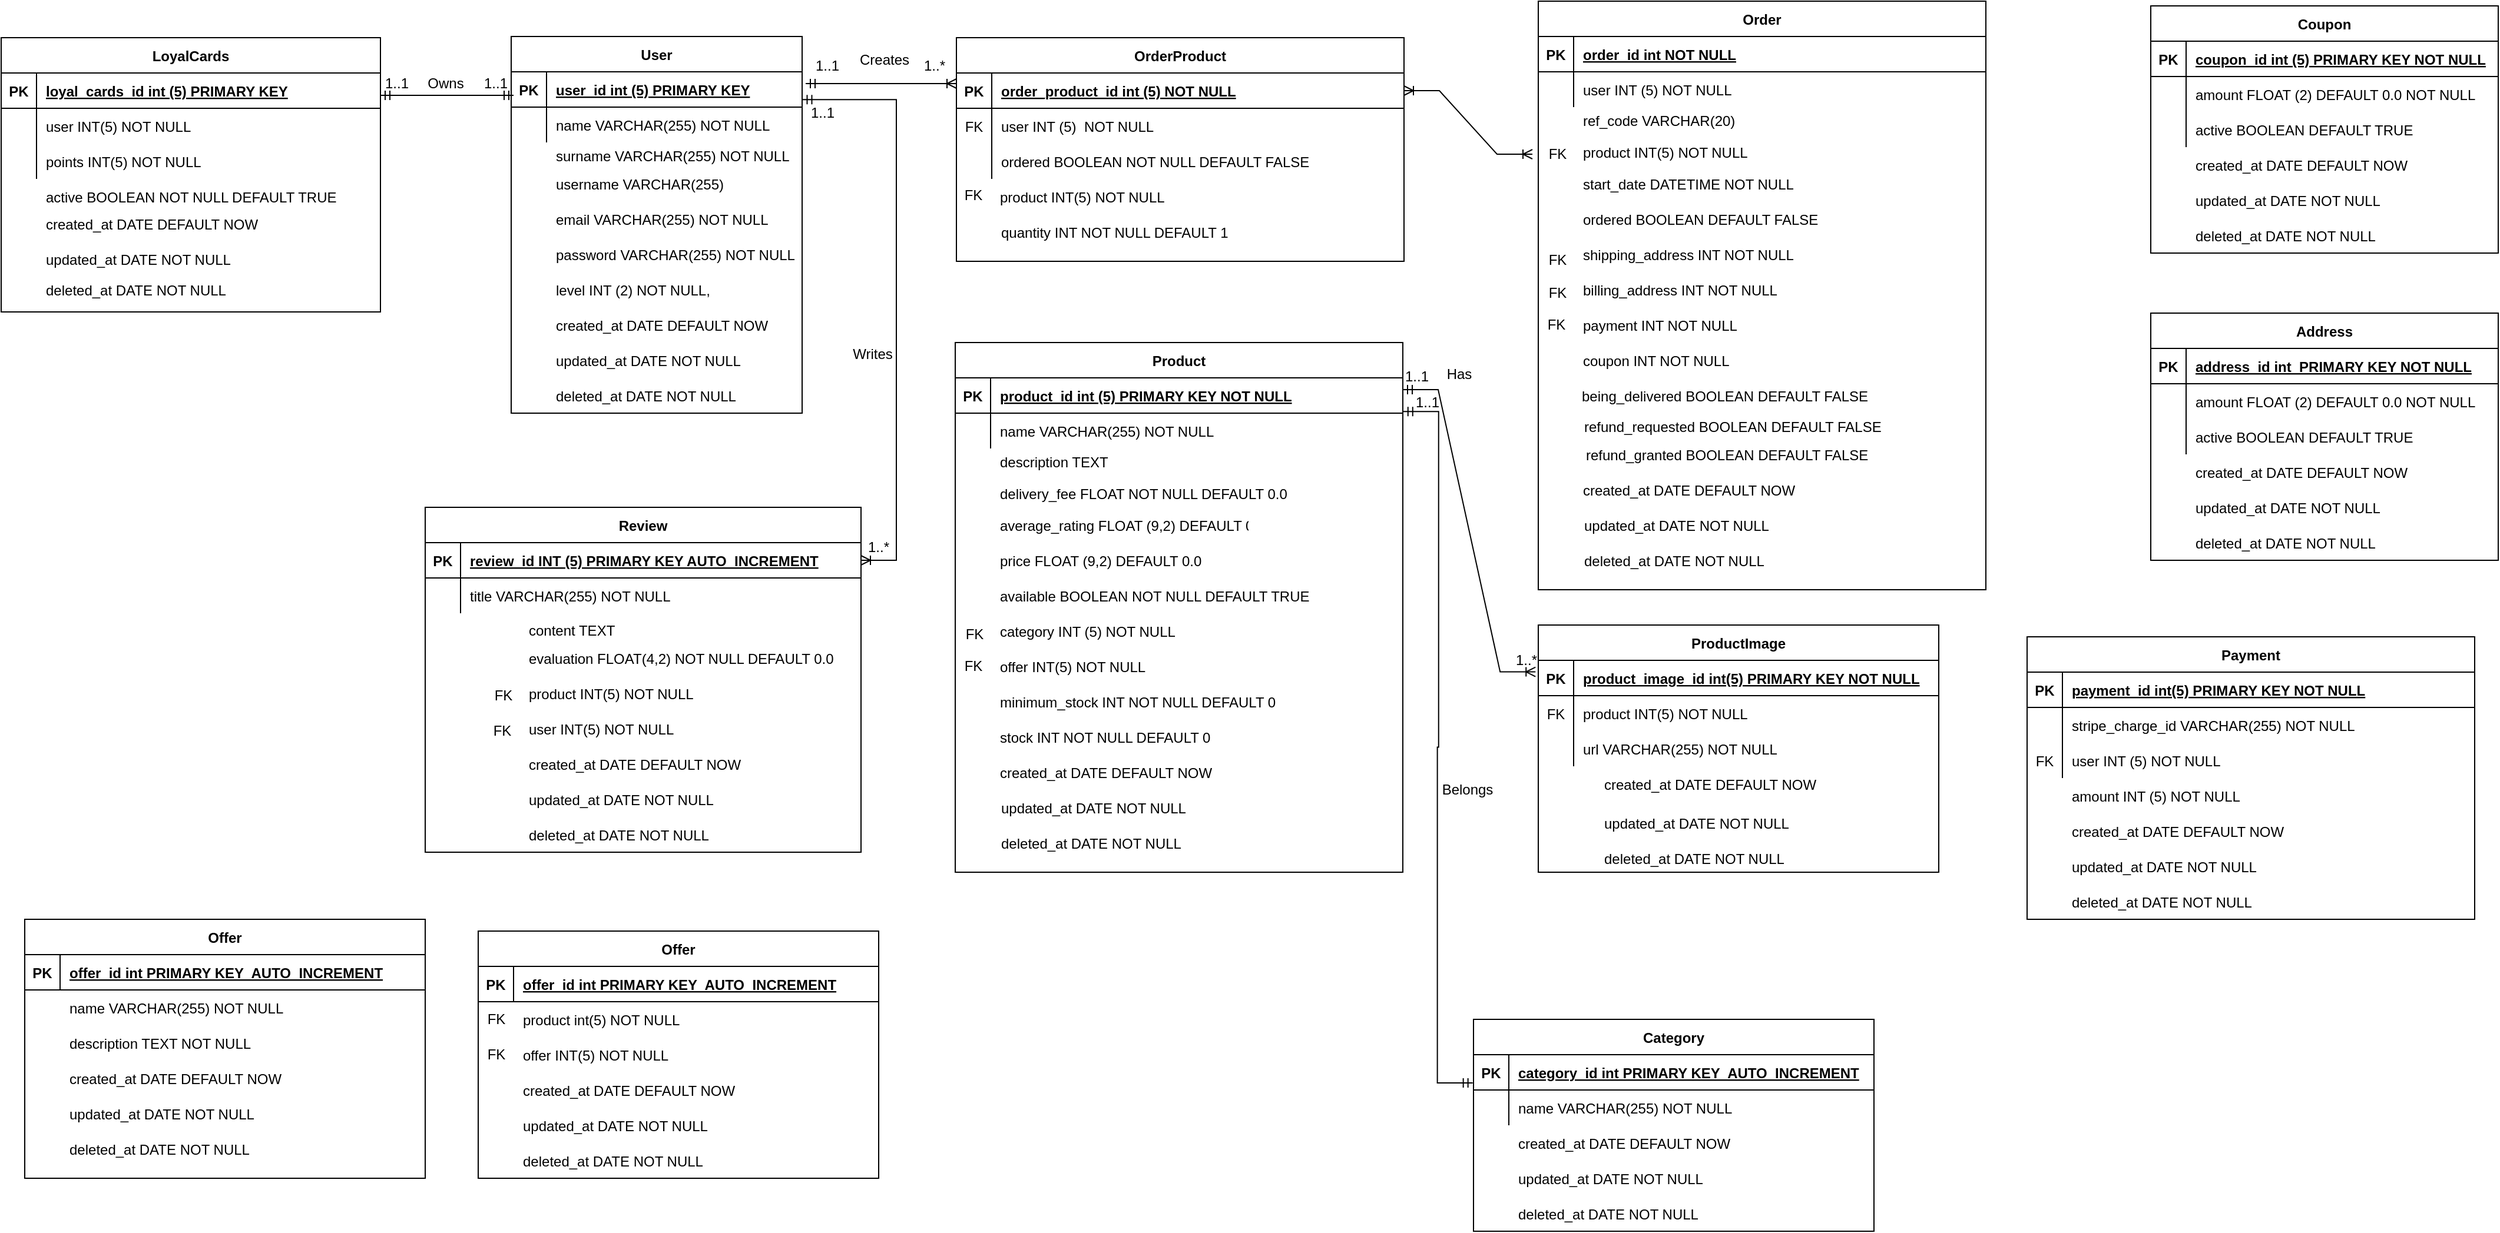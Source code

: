 <mxfile version="15.8.3" type="device"><diagram id="R2lEEEUBdFMjLlhIrx00" name="Page-1"><mxGraphModel dx="1911" dy="1675" grid="1" gridSize="10" guides="1" tooltips="1" connect="1" arrows="1" fold="1" page="1" pageScale="1" pageWidth="850" pageHeight="1100" math="0" shadow="0" extFonts="Permanent Marker^https://fonts.googleapis.com/css?family=Permanent+Marker"><root><mxCell id="0"/><mxCell id="1" parent="0"/><mxCell id="C-vyLk0tnHw3VtMMgP7b-2" value="Category" style="shape=table;startSize=30;container=1;collapsible=1;childLayout=tableLayout;fixedRows=1;rowLines=0;fontStyle=1;align=center;resizeLast=1;" parent="1" vertex="1"><mxGeometry x="770" y="855" width="340" height="180" as="geometry"/></mxCell><mxCell id="C-vyLk0tnHw3VtMMgP7b-3" value="" style="shape=partialRectangle;collapsible=0;dropTarget=0;pointerEvents=0;fillColor=none;points=[[0,0.5],[1,0.5]];portConstraint=eastwest;top=0;left=0;right=0;bottom=1;" parent="C-vyLk0tnHw3VtMMgP7b-2" vertex="1"><mxGeometry y="30" width="340" height="30" as="geometry"/></mxCell><mxCell id="C-vyLk0tnHw3VtMMgP7b-4" value="PK" style="shape=partialRectangle;overflow=hidden;connectable=0;fillColor=none;top=0;left=0;bottom=0;right=0;fontStyle=1;" parent="C-vyLk0tnHw3VtMMgP7b-3" vertex="1"><mxGeometry width="30" height="30" as="geometry"><mxRectangle width="30" height="30" as="alternateBounds"/></mxGeometry></mxCell><mxCell id="C-vyLk0tnHw3VtMMgP7b-5" value="category_id int PRIMARY KEY  AUTO_INCREMENT" style="shape=partialRectangle;overflow=hidden;connectable=0;fillColor=none;top=0;left=0;bottom=0;right=0;align=left;spacingLeft=6;fontStyle=5;" parent="C-vyLk0tnHw3VtMMgP7b-3" vertex="1"><mxGeometry x="30" width="310" height="30" as="geometry"><mxRectangle width="310" height="30" as="alternateBounds"/></mxGeometry></mxCell><mxCell id="C-vyLk0tnHw3VtMMgP7b-6" value="" style="shape=partialRectangle;collapsible=0;dropTarget=0;pointerEvents=0;fillColor=none;points=[[0,0.5],[1,0.5]];portConstraint=eastwest;top=0;left=0;right=0;bottom=0;" parent="C-vyLk0tnHw3VtMMgP7b-2" vertex="1"><mxGeometry y="60" width="340" height="30" as="geometry"/></mxCell><mxCell id="C-vyLk0tnHw3VtMMgP7b-7" value="" style="shape=partialRectangle;overflow=hidden;connectable=0;fillColor=none;top=0;left=0;bottom=0;right=0;" parent="C-vyLk0tnHw3VtMMgP7b-6" vertex="1"><mxGeometry width="30" height="30" as="geometry"><mxRectangle width="30" height="30" as="alternateBounds"/></mxGeometry></mxCell><mxCell id="C-vyLk0tnHw3VtMMgP7b-8" value="" style="shape=partialRectangle;overflow=hidden;connectable=0;fillColor=none;top=0;left=0;bottom=0;right=0;align=left;spacingLeft=6;" parent="C-vyLk0tnHw3VtMMgP7b-6" vertex="1"><mxGeometry x="30" width="310" height="30" as="geometry"><mxRectangle width="310" height="30" as="alternateBounds"/></mxGeometry></mxCell><mxCell id="C-vyLk0tnHw3VtMMgP7b-13" value="Payment" style="shape=table;startSize=30;container=1;collapsible=1;childLayout=tableLayout;fixedRows=1;rowLines=0;fontStyle=1;align=center;resizeLast=1;" parent="1" vertex="1"><mxGeometry x="1240" y="530" width="380" height="240" as="geometry"/></mxCell><mxCell id="C-vyLk0tnHw3VtMMgP7b-14" value="" style="shape=partialRectangle;collapsible=0;dropTarget=0;pointerEvents=0;fillColor=none;points=[[0,0.5],[1,0.5]];portConstraint=eastwest;top=0;left=0;right=0;bottom=1;" parent="C-vyLk0tnHw3VtMMgP7b-13" vertex="1"><mxGeometry y="30" width="380" height="30" as="geometry"/></mxCell><mxCell id="C-vyLk0tnHw3VtMMgP7b-15" value="PK" style="shape=partialRectangle;overflow=hidden;connectable=0;fillColor=none;top=0;left=0;bottom=0;right=0;fontStyle=1;" parent="C-vyLk0tnHw3VtMMgP7b-14" vertex="1"><mxGeometry width="30" height="30" as="geometry"><mxRectangle width="30" height="30" as="alternateBounds"/></mxGeometry></mxCell><mxCell id="C-vyLk0tnHw3VtMMgP7b-16" value="payment_id int(5) PRIMARY KEY NOT NULL " style="shape=partialRectangle;overflow=hidden;connectable=0;fillColor=none;top=0;left=0;bottom=0;right=0;align=left;spacingLeft=6;fontStyle=5;" parent="C-vyLk0tnHw3VtMMgP7b-14" vertex="1"><mxGeometry x="30" width="350" height="30" as="geometry"><mxRectangle width="350" height="30" as="alternateBounds"/></mxGeometry></mxCell><mxCell id="C-vyLk0tnHw3VtMMgP7b-17" value="" style="shape=partialRectangle;collapsible=0;dropTarget=0;pointerEvents=0;fillColor=none;points=[[0,0.5],[1,0.5]];portConstraint=eastwest;top=0;left=0;right=0;bottom=0;" parent="C-vyLk0tnHw3VtMMgP7b-13" vertex="1"><mxGeometry y="60" width="380" height="30" as="geometry"/></mxCell><mxCell id="C-vyLk0tnHw3VtMMgP7b-18" value="" style="shape=partialRectangle;overflow=hidden;connectable=0;fillColor=none;top=0;left=0;bottom=0;right=0;" parent="C-vyLk0tnHw3VtMMgP7b-17" vertex="1"><mxGeometry width="30" height="30" as="geometry"><mxRectangle width="30" height="30" as="alternateBounds"/></mxGeometry></mxCell><mxCell id="C-vyLk0tnHw3VtMMgP7b-19" value="stripe_charge_id VARCHAR(255) NOT NULL" style="shape=partialRectangle;overflow=hidden;connectable=0;fillColor=none;top=0;left=0;bottom=0;right=0;align=left;spacingLeft=6;" parent="C-vyLk0tnHw3VtMMgP7b-17" vertex="1"><mxGeometry x="30" width="350" height="30" as="geometry"><mxRectangle width="350" height="30" as="alternateBounds"/></mxGeometry></mxCell><mxCell id="C-vyLk0tnHw3VtMMgP7b-20" value="" style="shape=partialRectangle;collapsible=0;dropTarget=0;pointerEvents=0;fillColor=none;points=[[0,0.5],[1,0.5]];portConstraint=eastwest;top=0;left=0;right=0;bottom=0;" parent="C-vyLk0tnHw3VtMMgP7b-13" vertex="1"><mxGeometry y="90" width="380" height="30" as="geometry"/></mxCell><mxCell id="C-vyLk0tnHw3VtMMgP7b-21" value="FK" style="shape=partialRectangle;overflow=hidden;connectable=0;fillColor=none;top=0;left=0;bottom=0;right=0;" parent="C-vyLk0tnHw3VtMMgP7b-20" vertex="1"><mxGeometry width="30" height="30" as="geometry"><mxRectangle width="30" height="30" as="alternateBounds"/></mxGeometry></mxCell><mxCell id="C-vyLk0tnHw3VtMMgP7b-22" value="user INT (5) NOT NULL" style="shape=partialRectangle;overflow=hidden;connectable=0;fillColor=none;top=0;left=0;bottom=0;right=0;align=left;spacingLeft=6;" parent="C-vyLk0tnHw3VtMMgP7b-20" vertex="1"><mxGeometry x="30" width="350" height="30" as="geometry"><mxRectangle width="350" height="30" as="alternateBounds"/></mxGeometry></mxCell><mxCell id="C-vyLk0tnHw3VtMMgP7b-23" value="User" style="shape=table;startSize=30;container=1;collapsible=1;childLayout=tableLayout;fixedRows=1;rowLines=0;fontStyle=1;align=center;resizeLast=1;" parent="1" vertex="1"><mxGeometry x="-47" y="20" width="247" height="320" as="geometry"/></mxCell><mxCell id="C-vyLk0tnHw3VtMMgP7b-24" value="" style="shape=partialRectangle;collapsible=0;dropTarget=0;pointerEvents=0;fillColor=none;points=[[0,0.5],[1,0.5]];portConstraint=eastwest;top=0;left=0;right=0;bottom=1;" parent="C-vyLk0tnHw3VtMMgP7b-23" vertex="1"><mxGeometry y="30" width="247" height="30" as="geometry"/></mxCell><mxCell id="C-vyLk0tnHw3VtMMgP7b-25" value="PK" style="shape=partialRectangle;overflow=hidden;connectable=0;fillColor=none;top=0;left=0;bottom=0;right=0;fontStyle=1;" parent="C-vyLk0tnHw3VtMMgP7b-24" vertex="1"><mxGeometry width="30" height="30" as="geometry"><mxRectangle width="30" height="30" as="alternateBounds"/></mxGeometry></mxCell><mxCell id="C-vyLk0tnHw3VtMMgP7b-26" value="user_id int (5) PRIMARY KEY" style="shape=partialRectangle;overflow=hidden;connectable=0;fillColor=none;top=0;left=0;bottom=0;right=0;align=left;spacingLeft=6;fontStyle=5;" parent="C-vyLk0tnHw3VtMMgP7b-24" vertex="1"><mxGeometry x="30" width="217" height="30" as="geometry"><mxRectangle width="217" height="30" as="alternateBounds"/></mxGeometry></mxCell><mxCell id="C-vyLk0tnHw3VtMMgP7b-27" value="" style="shape=partialRectangle;collapsible=0;dropTarget=0;pointerEvents=0;fillColor=none;points=[[0,0.5],[1,0.5]];portConstraint=eastwest;top=0;left=0;right=0;bottom=0;" parent="C-vyLk0tnHw3VtMMgP7b-23" vertex="1"><mxGeometry y="60" width="247" height="30" as="geometry"/></mxCell><mxCell id="C-vyLk0tnHw3VtMMgP7b-28" value="" style="shape=partialRectangle;overflow=hidden;connectable=0;fillColor=none;top=0;left=0;bottom=0;right=0;" parent="C-vyLk0tnHw3VtMMgP7b-27" vertex="1"><mxGeometry width="30" height="30" as="geometry"><mxRectangle width="30" height="30" as="alternateBounds"/></mxGeometry></mxCell><mxCell id="C-vyLk0tnHw3VtMMgP7b-29" value="name VARCHAR(255) NOT NULL" style="shape=partialRectangle;overflow=hidden;connectable=0;fillColor=none;top=0;left=0;bottom=0;right=0;align=left;spacingLeft=6;" parent="C-vyLk0tnHw3VtMMgP7b-27" vertex="1"><mxGeometry x="30" width="217" height="30" as="geometry"><mxRectangle width="217" height="30" as="alternateBounds"/></mxGeometry></mxCell><mxCell id="87Wlq1z-kdMla4lZKnMP-1" value="surname VARCHAR(255) NOT NULL" style="shape=partialRectangle;overflow=hidden;connectable=0;fillColor=none;top=0;left=0;bottom=0;right=0;align=left;spacingLeft=6;" parent="1" vertex="1"><mxGeometry x="-17" y="106" width="220" height="30" as="geometry"><mxRectangle width="220" height="30" as="alternateBounds"/></mxGeometry></mxCell><mxCell id="87Wlq1z-kdMla4lZKnMP-2" value="username VARCHAR(255) " style="shape=partialRectangle;overflow=hidden;connectable=0;fillColor=none;top=0;left=0;bottom=0;right=0;align=left;spacingLeft=6;" parent="1" vertex="1"><mxGeometry x="-17" y="130" width="220" height="30" as="geometry"><mxRectangle width="220" height="30" as="alternateBounds"/></mxGeometry></mxCell><mxCell id="87Wlq1z-kdMla4lZKnMP-3" value="email VARCHAR(255) NOT NULL" style="shape=partialRectangle;overflow=hidden;connectable=0;fillColor=none;top=0;left=0;bottom=0;right=0;align=left;spacingLeft=6;" parent="1" vertex="1"><mxGeometry x="-17" y="160" width="220" height="30" as="geometry"><mxRectangle width="220" height="30" as="alternateBounds"/></mxGeometry></mxCell><mxCell id="87Wlq1z-kdMla4lZKnMP-4" value="password VARCHAR(255) NOT NULL" style="shape=partialRectangle;overflow=hidden;connectable=0;fillColor=none;top=0;left=0;bottom=0;right=0;align=left;spacingLeft=6;" parent="1" vertex="1"><mxGeometry x="-17" y="190" width="220" height="30" as="geometry"><mxRectangle width="220" height="30" as="alternateBounds"/></mxGeometry></mxCell><mxCell id="87Wlq1z-kdMla4lZKnMP-5" value="level INT (2) NOT NULL, " style="shape=partialRectangle;overflow=hidden;connectable=0;fillColor=none;top=0;left=0;bottom=0;right=0;align=left;spacingLeft=6;" parent="1" vertex="1"><mxGeometry x="-17" y="220" width="220" height="30" as="geometry"><mxRectangle width="220" height="30" as="alternateBounds"/></mxGeometry></mxCell><mxCell id="87Wlq1z-kdMla4lZKnMP-6" value="created_at DATE DEFAULT NOW" style="shape=partialRectangle;overflow=hidden;connectable=0;fillColor=none;top=0;left=0;bottom=0;right=0;align=left;spacingLeft=6;" parent="1" vertex="1"><mxGeometry x="-17" y="250" width="220" height="30" as="geometry"><mxRectangle width="220" height="30" as="alternateBounds"/></mxGeometry></mxCell><mxCell id="87Wlq1z-kdMla4lZKnMP-7" value="updated_at DATE NOT NULL" style="shape=partialRectangle;overflow=hidden;connectable=0;fillColor=none;top=0;left=0;bottom=0;right=0;align=left;spacingLeft=6;" parent="1" vertex="1"><mxGeometry x="-17" y="280" width="220" height="30" as="geometry"><mxRectangle width="220" height="30" as="alternateBounds"/></mxGeometry></mxCell><mxCell id="87Wlq1z-kdMla4lZKnMP-8" value="deleted_at DATE NOT NULL" style="shape=partialRectangle;overflow=hidden;connectable=0;fillColor=none;top=0;left=0;bottom=0;right=0;align=left;spacingLeft=6;" parent="1" vertex="1"><mxGeometry x="-17" y="310" width="220" height="30" as="geometry"><mxRectangle width="220" height="30" as="alternateBounds"/></mxGeometry></mxCell><mxCell id="87Wlq1z-kdMla4lZKnMP-9" value="" style="shape=partialRectangle;overflow=hidden;connectable=0;fillColor=none;top=0;left=0;bottom=0;right=0;align=left;spacingLeft=6;" parent="1" vertex="1"><mxGeometry x="150" y="440" width="220" height="30" as="geometry"><mxRectangle width="220" height="30" as="alternateBounds"/></mxGeometry></mxCell><mxCell id="87Wlq1z-kdMla4lZKnMP-10" value="created_at DATE DEFAULT NOW" style="shape=partialRectangle;overflow=hidden;connectable=0;fillColor=none;top=0;left=0;bottom=0;right=0;align=left;spacingLeft=6;" parent="1" vertex="1"><mxGeometry x="800" y="945" width="220" height="30" as="geometry"><mxRectangle width="220" height="30" as="alternateBounds"/></mxGeometry></mxCell><mxCell id="87Wlq1z-kdMla4lZKnMP-11" value="updated_at DATE NOT NULL" style="shape=partialRectangle;overflow=hidden;connectable=0;fillColor=none;top=0;left=0;bottom=0;right=0;align=left;spacingLeft=6;" parent="1" vertex="1"><mxGeometry x="800" y="975" width="220" height="30" as="geometry"><mxRectangle width="220" height="30" as="alternateBounds"/></mxGeometry></mxCell><mxCell id="87Wlq1z-kdMla4lZKnMP-12" value="deleted_at DATE NOT NULL" style="shape=partialRectangle;overflow=hidden;connectable=0;fillColor=none;top=0;left=0;bottom=0;right=0;align=left;spacingLeft=6;" parent="1" vertex="1"><mxGeometry x="800" y="1005" width="220" height="30" as="geometry"><mxRectangle width="220" height="30" as="alternateBounds"/></mxGeometry></mxCell><mxCell id="87Wlq1z-kdMla4lZKnMP-13" value="name VARCHAR(255) NOT NULL" style="shape=partialRectangle;overflow=hidden;connectable=0;fillColor=none;top=0;left=0;bottom=0;right=0;align=left;spacingLeft=6;" parent="1" vertex="1"><mxGeometry x="800" y="915" width="220" height="30" as="geometry"><mxRectangle width="220" height="30" as="alternateBounds"/></mxGeometry></mxCell><mxCell id="87Wlq1z-kdMla4lZKnMP-30" value="Offer" style="shape=table;startSize=30;container=1;collapsible=1;childLayout=tableLayout;fixedRows=1;rowLines=0;fontStyle=1;align=center;resizeLast=1;" parent="1" vertex="1"><mxGeometry x="-460" y="770" width="340" height="220" as="geometry"/></mxCell><mxCell id="87Wlq1z-kdMla4lZKnMP-31" value="" style="shape=partialRectangle;collapsible=0;dropTarget=0;pointerEvents=0;fillColor=none;points=[[0,0.5],[1,0.5]];portConstraint=eastwest;top=0;left=0;right=0;bottom=1;" parent="87Wlq1z-kdMla4lZKnMP-30" vertex="1"><mxGeometry y="30" width="340" height="30" as="geometry"/></mxCell><mxCell id="87Wlq1z-kdMla4lZKnMP-32" value="PK" style="shape=partialRectangle;overflow=hidden;connectable=0;fillColor=none;top=0;left=0;bottom=0;right=0;fontStyle=1;" parent="87Wlq1z-kdMla4lZKnMP-31" vertex="1"><mxGeometry width="30" height="30" as="geometry"><mxRectangle width="30" height="30" as="alternateBounds"/></mxGeometry></mxCell><mxCell id="87Wlq1z-kdMla4lZKnMP-33" value="offer_id int PRIMARY KEY  AUTO_INCREMENT" style="shape=partialRectangle;overflow=hidden;connectable=0;fillColor=none;top=0;left=0;bottom=0;right=0;align=left;spacingLeft=6;fontStyle=5;" parent="87Wlq1z-kdMla4lZKnMP-31" vertex="1"><mxGeometry x="30" width="310" height="30" as="geometry"><mxRectangle width="310" height="30" as="alternateBounds"/></mxGeometry></mxCell><mxCell id="87Wlq1z-kdMla4lZKnMP-37" value="created_at DATE DEFAULT NOW" style="shape=partialRectangle;overflow=hidden;connectable=0;fillColor=none;top=0;left=0;bottom=0;right=0;align=left;spacingLeft=6;" parent="1" vertex="1"><mxGeometry x="-430" y="890" width="220" height="30" as="geometry"><mxRectangle width="220" height="30" as="alternateBounds"/></mxGeometry></mxCell><mxCell id="87Wlq1z-kdMla4lZKnMP-38" value="updated_at DATE NOT NULL" style="shape=partialRectangle;overflow=hidden;connectable=0;fillColor=none;top=0;left=0;bottom=0;right=0;align=left;spacingLeft=6;" parent="1" vertex="1"><mxGeometry x="-430" y="920" width="220" height="30" as="geometry"><mxRectangle width="220" height="30" as="alternateBounds"/></mxGeometry></mxCell><mxCell id="87Wlq1z-kdMla4lZKnMP-39" value="deleted_at DATE NOT NULL" style="shape=partialRectangle;overflow=hidden;connectable=0;fillColor=none;top=0;left=0;bottom=0;right=0;align=left;spacingLeft=6;" parent="1" vertex="1"><mxGeometry x="-430" y="950" width="220" height="30" as="geometry"><mxRectangle width="220" height="30" as="alternateBounds"/></mxGeometry></mxCell><mxCell id="87Wlq1z-kdMla4lZKnMP-40" value="name VARCHAR(255) NOT NULL" style="shape=partialRectangle;overflow=hidden;connectable=0;fillColor=none;top=0;left=0;bottom=0;right=0;align=left;spacingLeft=6;" parent="1" vertex="1"><mxGeometry x="-430" y="830" width="220" height="30" as="geometry"><mxRectangle width="220" height="30" as="alternateBounds"/></mxGeometry></mxCell><mxCell id="87Wlq1z-kdMla4lZKnMP-41" value="description TEXT NOT NULL" style="shape=partialRectangle;overflow=hidden;connectable=0;fillColor=none;top=0;left=0;bottom=0;right=0;align=left;spacingLeft=6;" parent="1" vertex="1"><mxGeometry x="-430" y="860" width="220" height="30" as="geometry"><mxRectangle width="220" height="30" as="alternateBounds"/></mxGeometry></mxCell><mxCell id="87Wlq1z-kdMla4lZKnMP-45" value="" style="shape=partialRectangle;collapsible=0;dropTarget=0;pointerEvents=0;fillColor=none;points=[[0,0.5],[1,0.5]];portConstraint=eastwest;top=0;left=0;right=0;bottom=0;" parent="1" vertex="1"><mxGeometry x="1240" y="650" width="380" height="30" as="geometry"/></mxCell><mxCell id="87Wlq1z-kdMla4lZKnMP-46" value="" style="shape=partialRectangle;overflow=hidden;connectable=0;fillColor=none;top=0;left=0;bottom=0;right=0;" parent="87Wlq1z-kdMla4lZKnMP-45" vertex="1"><mxGeometry width="30" height="30" as="geometry"><mxRectangle width="30" height="30" as="alternateBounds"/></mxGeometry></mxCell><mxCell id="87Wlq1z-kdMla4lZKnMP-47" value="amount INT (5) NOT NULL" style="shape=partialRectangle;overflow=hidden;connectable=0;fillColor=none;top=0;left=0;bottom=0;right=0;align=left;spacingLeft=6;" parent="87Wlq1z-kdMla4lZKnMP-45" vertex="1"><mxGeometry x="30" width="350" height="30" as="geometry"><mxRectangle width="350" height="30" as="alternateBounds"/></mxGeometry></mxCell><mxCell id="87Wlq1z-kdMla4lZKnMP-48" value="" style="shape=partialRectangle;collapsible=0;dropTarget=0;pointerEvents=0;fillColor=none;points=[[0,0.5],[1,0.5]];portConstraint=eastwest;top=0;left=0;right=0;bottom=0;" parent="1" vertex="1"><mxGeometry x="1240" y="680" width="380" height="30" as="geometry"/></mxCell><mxCell id="87Wlq1z-kdMla4lZKnMP-49" value="" style="shape=partialRectangle;overflow=hidden;connectable=0;fillColor=none;top=0;left=0;bottom=0;right=0;" parent="87Wlq1z-kdMla4lZKnMP-48" vertex="1"><mxGeometry width="30" height="30" as="geometry"><mxRectangle width="30" height="30" as="alternateBounds"/></mxGeometry></mxCell><mxCell id="87Wlq1z-kdMla4lZKnMP-50" value="" style="shape=partialRectangle;overflow=hidden;connectable=0;fillColor=none;top=0;left=0;bottom=0;right=0;align=left;spacingLeft=6;" parent="87Wlq1z-kdMla4lZKnMP-48" vertex="1"><mxGeometry x="30" width="350" height="30" as="geometry"><mxRectangle width="350" height="30" as="alternateBounds"/></mxGeometry></mxCell><mxCell id="87Wlq1z-kdMla4lZKnMP-51" value="created_at DATE DEFAULT NOW" style="shape=partialRectangle;overflow=hidden;connectable=0;fillColor=none;top=0;left=0;bottom=0;right=0;align=left;spacingLeft=6;" parent="1" vertex="1"><mxGeometry x="1270" y="680" width="220" height="30" as="geometry"><mxRectangle width="220" height="30" as="alternateBounds"/></mxGeometry></mxCell><mxCell id="87Wlq1z-kdMla4lZKnMP-52" value="updated_at DATE NOT NULL" style="shape=partialRectangle;overflow=hidden;connectable=0;fillColor=none;top=0;left=0;bottom=0;right=0;align=left;spacingLeft=6;" parent="1" vertex="1"><mxGeometry x="1270" y="710" width="220" height="30" as="geometry"><mxRectangle width="220" height="30" as="alternateBounds"/></mxGeometry></mxCell><mxCell id="87Wlq1z-kdMla4lZKnMP-53" value="deleted_at DATE NOT NULL" style="shape=partialRectangle;overflow=hidden;connectable=0;fillColor=none;top=0;left=0;bottom=0;right=0;align=left;spacingLeft=6;" parent="1" vertex="1"><mxGeometry x="1270" y="740" width="220" height="30" as="geometry"><mxRectangle width="220" height="30" as="alternateBounds"/></mxGeometry></mxCell><mxCell id="87Wlq1z-kdMla4lZKnMP-54" value="OrderProduct" style="shape=table;startSize=30;container=1;collapsible=1;childLayout=tableLayout;fixedRows=1;rowLines=0;fontStyle=1;align=center;resizeLast=1;" parent="1" vertex="1"><mxGeometry x="331" y="21" width="380" height="190" as="geometry"/></mxCell><mxCell id="87Wlq1z-kdMla4lZKnMP-55" value="" style="shape=partialRectangle;collapsible=0;dropTarget=0;pointerEvents=0;fillColor=none;points=[[0,0.5],[1,0.5]];portConstraint=eastwest;top=0;left=0;right=0;bottom=1;" parent="87Wlq1z-kdMla4lZKnMP-54" vertex="1"><mxGeometry y="30" width="380" height="30" as="geometry"/></mxCell><mxCell id="87Wlq1z-kdMla4lZKnMP-56" value="PK" style="shape=partialRectangle;overflow=hidden;connectable=0;fillColor=none;top=0;left=0;bottom=0;right=0;fontStyle=1;" parent="87Wlq1z-kdMla4lZKnMP-55" vertex="1"><mxGeometry width="30" height="30" as="geometry"><mxRectangle width="30" height="30" as="alternateBounds"/></mxGeometry></mxCell><mxCell id="87Wlq1z-kdMla4lZKnMP-57" value="order_product_id int (5) NOT NULL " style="shape=partialRectangle;overflow=hidden;connectable=0;fillColor=none;top=0;left=0;bottom=0;right=0;align=left;spacingLeft=6;fontStyle=5;" parent="87Wlq1z-kdMla4lZKnMP-55" vertex="1"><mxGeometry x="30" width="350" height="30" as="geometry"><mxRectangle width="350" height="30" as="alternateBounds"/></mxGeometry></mxCell><mxCell id="87Wlq1z-kdMla4lZKnMP-58" value="" style="shape=partialRectangle;collapsible=0;dropTarget=0;pointerEvents=0;fillColor=none;points=[[0,0.5],[1,0.5]];portConstraint=eastwest;top=0;left=0;right=0;bottom=0;" parent="87Wlq1z-kdMla4lZKnMP-54" vertex="1"><mxGeometry y="60" width="380" height="30" as="geometry"/></mxCell><mxCell id="87Wlq1z-kdMla4lZKnMP-59" value="" style="shape=partialRectangle;overflow=hidden;connectable=0;fillColor=none;top=0;left=0;bottom=0;right=0;" parent="87Wlq1z-kdMla4lZKnMP-58" vertex="1"><mxGeometry width="30" height="30" as="geometry"><mxRectangle width="30" height="30" as="alternateBounds"/></mxGeometry></mxCell><mxCell id="87Wlq1z-kdMla4lZKnMP-60" value="" style="shape=partialRectangle;overflow=hidden;connectable=0;fillColor=none;top=0;left=0;bottom=0;right=0;align=left;spacingLeft=6;" parent="87Wlq1z-kdMla4lZKnMP-58" vertex="1"><mxGeometry x="30" width="350" height="30" as="geometry"><mxRectangle width="350" height="30" as="alternateBounds"/></mxGeometry></mxCell><mxCell id="87Wlq1z-kdMla4lZKnMP-61" value="" style="shape=partialRectangle;collapsible=0;dropTarget=0;pointerEvents=0;fillColor=none;points=[[0,0.5],[1,0.5]];portConstraint=eastwest;top=0;left=0;right=0;bottom=0;" parent="87Wlq1z-kdMla4lZKnMP-54" vertex="1"><mxGeometry y="90" width="380" height="30" as="geometry"/></mxCell><mxCell id="87Wlq1z-kdMla4lZKnMP-62" value="" style="shape=partialRectangle;overflow=hidden;connectable=0;fillColor=none;top=0;left=0;bottom=0;right=0;" parent="87Wlq1z-kdMla4lZKnMP-61" vertex="1"><mxGeometry width="30" height="30" as="geometry"><mxRectangle width="30" height="30" as="alternateBounds"/></mxGeometry></mxCell><mxCell id="87Wlq1z-kdMla4lZKnMP-63" value="" style="shape=partialRectangle;overflow=hidden;connectable=0;fillColor=none;top=0;left=0;bottom=0;right=0;align=left;spacingLeft=6;" parent="87Wlq1z-kdMla4lZKnMP-61" vertex="1"><mxGeometry x="30" width="350" height="30" as="geometry"><mxRectangle width="350" height="30" as="alternateBounds"/></mxGeometry></mxCell><mxCell id="87Wlq1z-kdMla4lZKnMP-64" value="" style="shape=partialRectangle;collapsible=0;dropTarget=0;pointerEvents=0;fillColor=none;points=[[0,0.5],[1,0.5]];portConstraint=eastwest;top=0;left=0;right=0;bottom=0;" parent="1" vertex="1"><mxGeometry x="331" y="81" width="380" height="30" as="geometry"/></mxCell><mxCell id="87Wlq1z-kdMla4lZKnMP-65" value="FK" style="shape=partialRectangle;overflow=hidden;connectable=0;fillColor=none;top=0;left=0;bottom=0;right=0;" parent="87Wlq1z-kdMla4lZKnMP-64" vertex="1"><mxGeometry width="30" height="30" as="geometry"><mxRectangle width="30" height="30" as="alternateBounds"/></mxGeometry></mxCell><mxCell id="87Wlq1z-kdMla4lZKnMP-66" value="user INT (5)  NOT NULL" style="shape=partialRectangle;overflow=hidden;connectable=0;fillColor=none;top=0;left=0;bottom=0;right=0;align=left;spacingLeft=6;" parent="87Wlq1z-kdMla4lZKnMP-64" vertex="1"><mxGeometry x="30" width="350" height="30" as="geometry"><mxRectangle width="350" height="30" as="alternateBounds"/></mxGeometry></mxCell><mxCell id="87Wlq1z-kdMla4lZKnMP-67" value="" style="shape=partialRectangle;collapsible=0;dropTarget=0;pointerEvents=0;fillColor=none;points=[[0,0.5],[1,0.5]];portConstraint=eastwest;top=0;left=0;right=0;bottom=0;" parent="1" vertex="1"><mxGeometry x="331" y="171" width="380" height="30" as="geometry"/></mxCell><mxCell id="87Wlq1z-kdMla4lZKnMP-68" value="" style="shape=partialRectangle;overflow=hidden;connectable=0;fillColor=none;top=0;left=0;bottom=0;right=0;" parent="87Wlq1z-kdMla4lZKnMP-67" vertex="1"><mxGeometry width="30" height="30" as="geometry"><mxRectangle width="30" height="30" as="alternateBounds"/></mxGeometry></mxCell><mxCell id="87Wlq1z-kdMla4lZKnMP-69" value="" style="shape=partialRectangle;overflow=hidden;connectable=0;fillColor=none;top=0;left=0;bottom=0;right=0;align=left;spacingLeft=6;" parent="87Wlq1z-kdMla4lZKnMP-67" vertex="1"><mxGeometry x="30" width="350" height="30" as="geometry"><mxRectangle width="350" height="30" as="alternateBounds"/></mxGeometry></mxCell><mxCell id="87Wlq1z-kdMla4lZKnMP-70" value="ordered BOOLEAN NOT NULL DEFAULT FALSE" style="shape=partialRectangle;overflow=hidden;connectable=0;fillColor=none;top=0;left=0;bottom=0;right=0;align=left;spacingLeft=6;" parent="1" vertex="1"><mxGeometry x="361" y="111" width="340" height="30" as="geometry"><mxRectangle width="220" height="30" as="alternateBounds"/></mxGeometry></mxCell><mxCell id="87Wlq1z-kdMla4lZKnMP-71" value="product INT(5) NOT NULL" style="shape=partialRectangle;overflow=hidden;connectable=0;fillColor=none;top=0;left=0;bottom=0;right=0;align=left;spacingLeft=6;" parent="1" vertex="1"><mxGeometry x="360" y="141" width="221" height="30" as="geometry"><mxRectangle width="220" height="30" as="alternateBounds"/></mxGeometry></mxCell><mxCell id="87Wlq1z-kdMla4lZKnMP-72" value="quantity INT NOT NULL DEFAULT 1" style="shape=partialRectangle;overflow=hidden;connectable=0;fillColor=none;top=0;left=0;bottom=0;right=0;align=left;spacingLeft=6;" parent="1" vertex="1"><mxGeometry x="361" y="171" width="220" height="30" as="geometry"><mxRectangle width="220" height="30" as="alternateBounds"/></mxGeometry></mxCell><mxCell id="87Wlq1z-kdMla4lZKnMP-73" value="Review" style="shape=table;startSize=30;container=1;collapsible=1;childLayout=tableLayout;fixedRows=1;rowLines=0;fontStyle=1;align=center;resizeLast=1;" parent="1" vertex="1"><mxGeometry x="-120" y="420" width="370" height="293" as="geometry"/></mxCell><mxCell id="87Wlq1z-kdMla4lZKnMP-74" value="" style="shape=partialRectangle;collapsible=0;dropTarget=0;pointerEvents=0;fillColor=none;points=[[0,0.5],[1,0.5]];portConstraint=eastwest;top=0;left=0;right=0;bottom=1;" parent="87Wlq1z-kdMla4lZKnMP-73" vertex="1"><mxGeometry y="30" width="370" height="30" as="geometry"/></mxCell><mxCell id="87Wlq1z-kdMla4lZKnMP-75" value="PK" style="shape=partialRectangle;overflow=hidden;connectable=0;fillColor=none;top=0;left=0;bottom=0;right=0;fontStyle=1;" parent="87Wlq1z-kdMla4lZKnMP-74" vertex="1"><mxGeometry width="30" height="30" as="geometry"><mxRectangle width="30" height="30" as="alternateBounds"/></mxGeometry></mxCell><mxCell id="87Wlq1z-kdMla4lZKnMP-76" value="review_id INT (5) PRIMARY KEY AUTO_INCREMENT" style="shape=partialRectangle;overflow=hidden;connectable=0;fillColor=none;top=0;left=0;bottom=0;right=0;align=left;spacingLeft=6;fontStyle=5;" parent="87Wlq1z-kdMla4lZKnMP-74" vertex="1"><mxGeometry x="30" width="340" height="30" as="geometry"><mxRectangle width="340" height="30" as="alternateBounds"/></mxGeometry></mxCell><mxCell id="87Wlq1z-kdMla4lZKnMP-77" value="" style="shape=partialRectangle;collapsible=0;dropTarget=0;pointerEvents=0;fillColor=none;points=[[0,0.5],[1,0.5]];portConstraint=eastwest;top=0;left=0;right=0;bottom=0;" parent="87Wlq1z-kdMla4lZKnMP-73" vertex="1"><mxGeometry y="60" width="370" height="30" as="geometry"/></mxCell><mxCell id="87Wlq1z-kdMla4lZKnMP-78" value="" style="shape=partialRectangle;overflow=hidden;connectable=0;fillColor=none;top=0;left=0;bottom=0;right=0;" parent="87Wlq1z-kdMla4lZKnMP-77" vertex="1"><mxGeometry width="30" height="30" as="geometry"><mxRectangle width="30" height="30" as="alternateBounds"/></mxGeometry></mxCell><mxCell id="87Wlq1z-kdMla4lZKnMP-79" value="title VARCHAR(255) NOT NULL" style="shape=partialRectangle;overflow=hidden;connectable=0;fillColor=none;top=0;left=0;bottom=0;right=0;align=left;spacingLeft=6;" parent="87Wlq1z-kdMla4lZKnMP-77" vertex="1"><mxGeometry x="30" width="340" height="30" as="geometry"><mxRectangle width="340" height="30" as="alternateBounds"/></mxGeometry></mxCell><mxCell id="87Wlq1z-kdMla4lZKnMP-80" value="content TEXT" style="shape=partialRectangle;overflow=hidden;connectable=0;fillColor=none;top=0;left=0;bottom=0;right=0;align=left;spacingLeft=6;" parent="1" vertex="1"><mxGeometry x="-40" y="509" width="220" height="30" as="geometry"><mxRectangle width="220" height="30" as="alternateBounds"/></mxGeometry></mxCell><mxCell id="87Wlq1z-kdMla4lZKnMP-81" value="evaluation FLOAT(4,2) NOT NULL DEFAULT 0.0" style="shape=partialRectangle;overflow=hidden;connectable=0;fillColor=none;top=0;left=0;bottom=0;right=0;align=left;spacingLeft=6;" parent="1" vertex="1"><mxGeometry x="-40" y="533" width="280" height="30" as="geometry"><mxRectangle width="220" height="30" as="alternateBounds"/></mxGeometry></mxCell><mxCell id="87Wlq1z-kdMla4lZKnMP-82" value="product INT(5) NOT NULL" style="shape=partialRectangle;overflow=hidden;connectable=0;fillColor=none;top=0;left=0;bottom=0;right=0;align=left;spacingLeft=6;" parent="1" vertex="1"><mxGeometry x="-40" y="563" width="220" height="30" as="geometry"><mxRectangle width="220" height="30" as="alternateBounds"/></mxGeometry></mxCell><mxCell id="87Wlq1z-kdMla4lZKnMP-83" value="user INT(5) NOT NULL" style="shape=partialRectangle;overflow=hidden;connectable=0;fillColor=none;top=0;left=0;bottom=0;right=0;align=left;spacingLeft=6;" parent="1" vertex="1"><mxGeometry x="-40" y="593" width="220" height="30" as="geometry"><mxRectangle width="220" height="30" as="alternateBounds"/></mxGeometry></mxCell><mxCell id="87Wlq1z-kdMla4lZKnMP-84" value="created_at DATE DEFAULT NOW" style="shape=partialRectangle;overflow=hidden;connectable=0;fillColor=none;top=0;left=0;bottom=0;right=0;align=left;spacingLeft=6;" parent="1" vertex="1"><mxGeometry x="-40" y="623" width="220" height="30" as="geometry"><mxRectangle width="220" height="30" as="alternateBounds"/></mxGeometry></mxCell><mxCell id="87Wlq1z-kdMla4lZKnMP-85" value="updated_at DATE NOT NULL" style="shape=partialRectangle;overflow=hidden;connectable=0;fillColor=none;top=0;left=0;bottom=0;right=0;align=left;spacingLeft=6;" parent="1" vertex="1"><mxGeometry x="-40" y="653" width="220" height="30" as="geometry"><mxRectangle width="220" height="30" as="alternateBounds"/></mxGeometry></mxCell><mxCell id="87Wlq1z-kdMla4lZKnMP-86" value="deleted_at DATE NOT NULL" style="shape=partialRectangle;overflow=hidden;connectable=0;fillColor=none;top=0;left=0;bottom=0;right=0;align=left;spacingLeft=6;" parent="1" vertex="1"><mxGeometry x="-40" y="683" width="220" height="30" as="geometry"><mxRectangle width="220" height="30" as="alternateBounds"/></mxGeometry></mxCell><mxCell id="87Wlq1z-kdMla4lZKnMP-87" value="FK" style="text;html=1;align=center;verticalAlign=middle;resizable=0;points=[];autosize=1;strokeColor=none;fillColor=none;" parent="1" vertex="1"><mxGeometry x="-69" y="570" width="30" height="20" as="geometry"/></mxCell><mxCell id="87Wlq1z-kdMla4lZKnMP-88" value="FK" style="text;html=1;align=center;verticalAlign=middle;resizable=0;points=[];autosize=1;strokeColor=none;fillColor=none;" parent="1" vertex="1"><mxGeometry x="-70" y="600" width="30" height="20" as="geometry"/></mxCell><mxCell id="87Wlq1z-kdMla4lZKnMP-89" value="Coupon" style="shape=table;startSize=30;container=1;collapsible=1;childLayout=tableLayout;fixedRows=1;rowLines=0;fontStyle=1;align=center;resizeLast=1;" parent="1" vertex="1"><mxGeometry x="1345" y="-6" width="295" height="210" as="geometry"/></mxCell><mxCell id="87Wlq1z-kdMla4lZKnMP-90" value="" style="shape=partialRectangle;collapsible=0;dropTarget=0;pointerEvents=0;fillColor=none;points=[[0,0.5],[1,0.5]];portConstraint=eastwest;top=0;left=0;right=0;bottom=1;" parent="87Wlq1z-kdMla4lZKnMP-89" vertex="1"><mxGeometry y="30" width="295" height="30" as="geometry"/></mxCell><mxCell id="87Wlq1z-kdMla4lZKnMP-91" value="PK" style="shape=partialRectangle;overflow=hidden;connectable=0;fillColor=none;top=0;left=0;bottom=0;right=0;fontStyle=1;" parent="87Wlq1z-kdMla4lZKnMP-90" vertex="1"><mxGeometry width="30" height="30" as="geometry"><mxRectangle width="30" height="30" as="alternateBounds"/></mxGeometry></mxCell><mxCell id="87Wlq1z-kdMla4lZKnMP-92" value="coupon_id int (5) PRIMARY KEY NOT NULL " style="shape=partialRectangle;overflow=hidden;connectable=0;fillColor=none;top=0;left=0;bottom=0;right=0;align=left;spacingLeft=6;fontStyle=5;" parent="87Wlq1z-kdMla4lZKnMP-90" vertex="1"><mxGeometry x="30" width="265" height="30" as="geometry"><mxRectangle width="265" height="30" as="alternateBounds"/></mxGeometry></mxCell><mxCell id="87Wlq1z-kdMla4lZKnMP-93" value="" style="shape=partialRectangle;collapsible=0;dropTarget=0;pointerEvents=0;fillColor=none;points=[[0,0.5],[1,0.5]];portConstraint=eastwest;top=0;left=0;right=0;bottom=0;" parent="87Wlq1z-kdMla4lZKnMP-89" vertex="1"><mxGeometry y="60" width="295" height="30" as="geometry"/></mxCell><mxCell id="87Wlq1z-kdMla4lZKnMP-94" value="" style="shape=partialRectangle;overflow=hidden;connectable=0;fillColor=none;top=0;left=0;bottom=0;right=0;" parent="87Wlq1z-kdMla4lZKnMP-93" vertex="1"><mxGeometry width="30" height="30" as="geometry"><mxRectangle width="30" height="30" as="alternateBounds"/></mxGeometry></mxCell><mxCell id="87Wlq1z-kdMla4lZKnMP-95" value="amount FLOAT (2) DEFAULT 0.0 NOT NULL" style="shape=partialRectangle;overflow=hidden;connectable=0;fillColor=none;top=0;left=0;bottom=0;right=0;align=left;spacingLeft=6;" parent="87Wlq1z-kdMla4lZKnMP-93" vertex="1"><mxGeometry x="30" width="265" height="30" as="geometry"><mxRectangle width="265" height="30" as="alternateBounds"/></mxGeometry></mxCell><mxCell id="87Wlq1z-kdMla4lZKnMP-96" value="" style="shape=partialRectangle;collapsible=0;dropTarget=0;pointerEvents=0;fillColor=none;points=[[0,0.5],[1,0.5]];portConstraint=eastwest;top=0;left=0;right=0;bottom=0;" parent="87Wlq1z-kdMla4lZKnMP-89" vertex="1"><mxGeometry y="90" width="295" height="30" as="geometry"/></mxCell><mxCell id="87Wlq1z-kdMla4lZKnMP-97" value="" style="shape=partialRectangle;overflow=hidden;connectable=0;fillColor=none;top=0;left=0;bottom=0;right=0;" parent="87Wlq1z-kdMla4lZKnMP-96" vertex="1"><mxGeometry width="30" height="30" as="geometry"><mxRectangle width="30" height="30" as="alternateBounds"/></mxGeometry></mxCell><mxCell id="87Wlq1z-kdMla4lZKnMP-98" value="active BOOLEAN DEFAULT TRUE" style="shape=partialRectangle;overflow=hidden;connectable=0;fillColor=none;top=0;left=0;bottom=0;right=0;align=left;spacingLeft=6;" parent="87Wlq1z-kdMla4lZKnMP-96" vertex="1"><mxGeometry x="30" width="265" height="30" as="geometry"><mxRectangle width="265" height="30" as="alternateBounds"/></mxGeometry></mxCell><mxCell id="87Wlq1z-kdMla4lZKnMP-102" value="" style="shape=partialRectangle;collapsible=0;dropTarget=0;pointerEvents=0;fillColor=none;points=[[0,0.5],[1,0.5]];portConstraint=eastwest;top=0;left=0;right=0;bottom=0;" parent="1" vertex="1"><mxGeometry x="-425" y="330" width="380" height="30" as="geometry"/></mxCell><mxCell id="87Wlq1z-kdMla4lZKnMP-103" value="" style="shape=partialRectangle;overflow=hidden;connectable=0;fillColor=none;top=0;left=0;bottom=0;right=0;" parent="87Wlq1z-kdMla4lZKnMP-102" vertex="1"><mxGeometry x="1770" y="-186" width="30" height="30" as="geometry"><mxRectangle width="30" height="30" as="alternateBounds"/></mxGeometry></mxCell><mxCell id="87Wlq1z-kdMla4lZKnMP-104" value="" style="shape=partialRectangle;overflow=hidden;connectable=0;fillColor=none;top=0;left=0;bottom=0;right=0;align=left;spacingLeft=6;" parent="87Wlq1z-kdMla4lZKnMP-102" vertex="1"><mxGeometry x="30" width="350" height="30" as="geometry"><mxRectangle width="350" height="30" as="alternateBounds"/></mxGeometry></mxCell><mxCell id="87Wlq1z-kdMla4lZKnMP-105" value="created_at DATE DEFAULT NOW" style="shape=partialRectangle;overflow=hidden;connectable=0;fillColor=none;top=0;left=0;bottom=0;right=0;align=left;spacingLeft=6;" parent="1" vertex="1"><mxGeometry x="1375" y="114" width="220" height="30" as="geometry"><mxRectangle width="220" height="30" as="alternateBounds"/></mxGeometry></mxCell><mxCell id="87Wlq1z-kdMla4lZKnMP-106" value="updated_at DATE NOT NULL" style="shape=partialRectangle;overflow=hidden;connectable=0;fillColor=none;top=0;left=0;bottom=0;right=0;align=left;spacingLeft=6;" parent="1" vertex="1"><mxGeometry x="1375" y="144" width="220" height="30" as="geometry"><mxRectangle width="220" height="30" as="alternateBounds"/></mxGeometry></mxCell><mxCell id="87Wlq1z-kdMla4lZKnMP-107" value="deleted_at DATE NOT NULL" style="shape=partialRectangle;overflow=hidden;connectable=0;fillColor=none;top=0;left=0;bottom=0;right=0;align=left;spacingLeft=6;" parent="1" vertex="1"><mxGeometry x="1375" y="174" width="220" height="30" as="geometry"><mxRectangle width="220" height="30" as="alternateBounds"/></mxGeometry></mxCell><mxCell id="87Wlq1z-kdMla4lZKnMP-108" value="LoyalCards" style="shape=table;startSize=30;container=1;collapsible=1;childLayout=tableLayout;fixedRows=1;rowLines=0;fontStyle=1;align=center;resizeLast=1;" parent="1" vertex="1"><mxGeometry x="-480" y="21" width="322" height="233" as="geometry"/></mxCell><mxCell id="87Wlq1z-kdMla4lZKnMP-109" value="" style="shape=partialRectangle;collapsible=0;dropTarget=0;pointerEvents=0;fillColor=none;points=[[0,0.5],[1,0.5]];portConstraint=eastwest;top=0;left=0;right=0;bottom=1;" parent="87Wlq1z-kdMla4lZKnMP-108" vertex="1"><mxGeometry y="30" width="322" height="30" as="geometry"/></mxCell><mxCell id="87Wlq1z-kdMla4lZKnMP-110" value="PK" style="shape=partialRectangle;overflow=hidden;connectable=0;fillColor=none;top=0;left=0;bottom=0;right=0;fontStyle=1;" parent="87Wlq1z-kdMla4lZKnMP-109" vertex="1"><mxGeometry width="30" height="30" as="geometry"><mxRectangle width="30" height="30" as="alternateBounds"/></mxGeometry></mxCell><mxCell id="87Wlq1z-kdMla4lZKnMP-111" value="loyal_cards_id int (5) PRIMARY KEY" style="shape=partialRectangle;overflow=hidden;connectable=0;fillColor=none;top=0;left=0;bottom=0;right=0;align=left;spacingLeft=6;fontStyle=5;" parent="87Wlq1z-kdMla4lZKnMP-109" vertex="1"><mxGeometry x="30" width="292" height="30" as="geometry"><mxRectangle width="292" height="30" as="alternateBounds"/></mxGeometry></mxCell><mxCell id="87Wlq1z-kdMla4lZKnMP-112" value="" style="shape=partialRectangle;collapsible=0;dropTarget=0;pointerEvents=0;fillColor=none;points=[[0,0.5],[1,0.5]];portConstraint=eastwest;top=0;left=0;right=0;bottom=0;" parent="87Wlq1z-kdMla4lZKnMP-108" vertex="1"><mxGeometry y="60" width="322" height="30" as="geometry"/></mxCell><mxCell id="87Wlq1z-kdMla4lZKnMP-113" value="" style="shape=partialRectangle;overflow=hidden;connectable=0;fillColor=none;top=0;left=0;bottom=0;right=0;" parent="87Wlq1z-kdMla4lZKnMP-112" vertex="1"><mxGeometry width="30" height="30" as="geometry"><mxRectangle width="30" height="30" as="alternateBounds"/></mxGeometry></mxCell><mxCell id="87Wlq1z-kdMla4lZKnMP-114" value="user INT(5) NOT NULL" style="shape=partialRectangle;overflow=hidden;connectable=0;fillColor=none;top=0;left=0;bottom=0;right=0;align=left;spacingLeft=6;" parent="87Wlq1z-kdMla4lZKnMP-112" vertex="1"><mxGeometry x="30" width="292" height="30" as="geometry"><mxRectangle width="292" height="30" as="alternateBounds"/></mxGeometry></mxCell><mxCell id="87Wlq1z-kdMla4lZKnMP-115" value="" style="shape=partialRectangle;collapsible=0;dropTarget=0;pointerEvents=0;fillColor=none;points=[[0,0.5],[1,0.5]];portConstraint=eastwest;top=0;left=0;right=0;bottom=0;" parent="87Wlq1z-kdMla4lZKnMP-108" vertex="1"><mxGeometry y="90" width="322" height="30" as="geometry"/></mxCell><mxCell id="87Wlq1z-kdMla4lZKnMP-116" value="" style="shape=partialRectangle;overflow=hidden;connectable=0;fillColor=none;top=0;left=0;bottom=0;right=0;" parent="87Wlq1z-kdMla4lZKnMP-115" vertex="1"><mxGeometry width="30" height="30" as="geometry"><mxRectangle width="30" height="30" as="alternateBounds"/></mxGeometry></mxCell><mxCell id="87Wlq1z-kdMla4lZKnMP-117" value="points INT(5) NOT NULL" style="shape=partialRectangle;overflow=hidden;connectable=0;fillColor=none;top=0;left=0;bottom=0;right=0;align=left;spacingLeft=6;" parent="87Wlq1z-kdMla4lZKnMP-115" vertex="1"><mxGeometry x="30" width="292" height="30" as="geometry"><mxRectangle width="292" height="30" as="alternateBounds"/></mxGeometry></mxCell><mxCell id="87Wlq1z-kdMla4lZKnMP-118" value="" style="shape=partialRectangle;overflow=hidden;connectable=0;fillColor=none;top=0;left=0;bottom=0;right=0;" parent="1" vertex="1"><mxGeometry x="-480" y="171" width="30" height="33" as="geometry"><mxRectangle width="30" height="30" as="alternateBounds"/></mxGeometry></mxCell><mxCell id="87Wlq1z-kdMla4lZKnMP-119" value="created_at DATE DEFAULT NOW" style="shape=partialRectangle;overflow=hidden;connectable=0;fillColor=none;top=0;left=0;bottom=0;right=0;align=left;spacingLeft=6;" parent="1" vertex="1"><mxGeometry x="-450" y="164" width="220" height="30" as="geometry"><mxRectangle width="220" height="30" as="alternateBounds"/></mxGeometry></mxCell><mxCell id="87Wlq1z-kdMla4lZKnMP-120" value="updated_at DATE NOT NULL" style="shape=partialRectangle;overflow=hidden;connectable=0;fillColor=none;top=0;left=0;bottom=0;right=0;align=left;spacingLeft=6;" parent="1" vertex="1"><mxGeometry x="-450" y="194" width="220" height="30" as="geometry"><mxRectangle width="220" height="30" as="alternateBounds"/></mxGeometry></mxCell><mxCell id="87Wlq1z-kdMla4lZKnMP-121" value="deleted_at DATE NOT NULL" style="shape=partialRectangle;overflow=hidden;connectable=0;fillColor=none;top=0;left=0;bottom=0;right=0;align=left;spacingLeft=6;" parent="1" vertex="1"><mxGeometry x="-450" y="220" width="220" height="30" as="geometry"><mxRectangle width="220" height="30" as="alternateBounds"/></mxGeometry></mxCell><mxCell id="87Wlq1z-kdMla4lZKnMP-122" value="active BOOLEAN NOT NULL DEFAULT TRUE" style="shape=partialRectangle;overflow=hidden;connectable=0;fillColor=none;top=0;left=0;bottom=0;right=0;align=left;spacingLeft=6;" parent="1" vertex="1"><mxGeometry x="-450" y="141" width="272" height="30" as="geometry"><mxRectangle width="220" height="30" as="alternateBounds"/></mxGeometry></mxCell><mxCell id="87Wlq1z-kdMla4lZKnMP-123" value="ProductImage" style="shape=table;startSize=30;container=1;collapsible=1;childLayout=tableLayout;fixedRows=1;rowLines=0;fontStyle=1;align=center;resizeLast=1;" parent="1" vertex="1"><mxGeometry x="825" y="520" width="340" height="210" as="geometry"/></mxCell><mxCell id="87Wlq1z-kdMla4lZKnMP-124" value="" style="shape=partialRectangle;collapsible=0;dropTarget=0;pointerEvents=0;fillColor=none;points=[[0,0.5],[1,0.5]];portConstraint=eastwest;top=0;left=0;right=0;bottom=1;" parent="87Wlq1z-kdMla4lZKnMP-123" vertex="1"><mxGeometry y="30" width="340" height="30" as="geometry"/></mxCell><mxCell id="87Wlq1z-kdMla4lZKnMP-125" value="PK" style="shape=partialRectangle;overflow=hidden;connectable=0;fillColor=none;top=0;left=0;bottom=0;right=0;fontStyle=1;" parent="87Wlq1z-kdMla4lZKnMP-124" vertex="1"><mxGeometry width="30" height="30" as="geometry"><mxRectangle width="30" height="30" as="alternateBounds"/></mxGeometry></mxCell><mxCell id="87Wlq1z-kdMla4lZKnMP-126" value="product_image_id int(5) PRIMARY KEY NOT NULL " style="shape=partialRectangle;overflow=hidden;connectable=0;fillColor=none;top=0;left=0;bottom=0;right=0;align=left;spacingLeft=6;fontStyle=5;" parent="87Wlq1z-kdMla4lZKnMP-124" vertex="1"><mxGeometry x="30" width="310" height="30" as="geometry"><mxRectangle width="310" height="30" as="alternateBounds"/></mxGeometry></mxCell><mxCell id="87Wlq1z-kdMla4lZKnMP-127" value="" style="shape=partialRectangle;collapsible=0;dropTarget=0;pointerEvents=0;fillColor=none;points=[[0,0.5],[1,0.5]];portConstraint=eastwest;top=0;left=0;right=0;bottom=0;" parent="87Wlq1z-kdMla4lZKnMP-123" vertex="1"><mxGeometry y="60" width="340" height="30" as="geometry"/></mxCell><mxCell id="87Wlq1z-kdMla4lZKnMP-128" value="FK" style="shape=partialRectangle;overflow=hidden;connectable=0;fillColor=none;top=0;left=0;bottom=0;right=0;" parent="87Wlq1z-kdMla4lZKnMP-127" vertex="1"><mxGeometry width="30" height="30" as="geometry"><mxRectangle width="30" height="30" as="alternateBounds"/></mxGeometry></mxCell><mxCell id="87Wlq1z-kdMla4lZKnMP-129" value="product INT(5) NOT NULL" style="shape=partialRectangle;overflow=hidden;connectable=0;fillColor=none;top=0;left=0;bottom=0;right=0;align=left;spacingLeft=6;" parent="87Wlq1z-kdMla4lZKnMP-127" vertex="1"><mxGeometry x="30" width="310" height="30" as="geometry"><mxRectangle width="310" height="30" as="alternateBounds"/></mxGeometry></mxCell><mxCell id="87Wlq1z-kdMla4lZKnMP-130" value="" style="shape=partialRectangle;collapsible=0;dropTarget=0;pointerEvents=0;fillColor=none;points=[[0,0.5],[1,0.5]];portConstraint=eastwest;top=0;left=0;right=0;bottom=0;" parent="87Wlq1z-kdMla4lZKnMP-123" vertex="1"><mxGeometry y="90" width="340" height="30" as="geometry"/></mxCell><mxCell id="87Wlq1z-kdMla4lZKnMP-131" value="" style="shape=partialRectangle;overflow=hidden;connectable=0;fillColor=none;top=0;left=0;bottom=0;right=0;" parent="87Wlq1z-kdMla4lZKnMP-130" vertex="1"><mxGeometry width="30" height="30" as="geometry"><mxRectangle width="30" height="30" as="alternateBounds"/></mxGeometry></mxCell><mxCell id="87Wlq1z-kdMla4lZKnMP-132" value="url VARCHAR(255) NOT NULL" style="shape=partialRectangle;overflow=hidden;connectable=0;fillColor=none;top=0;left=0;bottom=0;right=0;align=left;spacingLeft=6;" parent="87Wlq1z-kdMla4lZKnMP-130" vertex="1"><mxGeometry x="30" width="310" height="30" as="geometry"><mxRectangle width="310" height="30" as="alternateBounds"/></mxGeometry></mxCell><mxCell id="87Wlq1z-kdMla4lZKnMP-133" value="" style="shape=partialRectangle;overflow=hidden;connectable=0;fillColor=none;top=0;left=0;bottom=0;right=0;" parent="1" vertex="1"><mxGeometry x="843" y="670" width="30" height="33" as="geometry"><mxRectangle width="30" height="30" as="alternateBounds"/></mxGeometry></mxCell><mxCell id="87Wlq1z-kdMla4lZKnMP-134" value="created_at DATE DEFAULT NOW" style="shape=partialRectangle;overflow=hidden;connectable=0;fillColor=none;top=0;left=0;bottom=0;right=0;align=left;spacingLeft=6;" parent="1" vertex="1"><mxGeometry x="873" y="640" width="220" height="30" as="geometry"><mxRectangle width="220" height="30" as="alternateBounds"/></mxGeometry></mxCell><mxCell id="87Wlq1z-kdMla4lZKnMP-135" value="updated_at DATE NOT NULL" style="shape=partialRectangle;overflow=hidden;connectable=0;fillColor=none;top=0;left=0;bottom=0;right=0;align=left;spacingLeft=6;" parent="1" vertex="1"><mxGeometry x="873" y="673" width="220" height="30" as="geometry"><mxRectangle width="220" height="30" as="alternateBounds"/></mxGeometry></mxCell><mxCell id="87Wlq1z-kdMla4lZKnMP-136" value="deleted_at DATE NOT NULL" style="shape=partialRectangle;overflow=hidden;connectable=0;fillColor=none;top=0;left=0;bottom=0;right=0;align=left;spacingLeft=6;" parent="1" vertex="1"><mxGeometry x="873" y="703" width="220" height="30" as="geometry"><mxRectangle width="220" height="30" as="alternateBounds"/></mxGeometry></mxCell><mxCell id="87Wlq1z-kdMla4lZKnMP-138" value="Product" style="shape=table;startSize=30;container=1;collapsible=1;childLayout=tableLayout;fixedRows=1;rowLines=0;fontStyle=1;align=center;resizeLast=1;" parent="1" vertex="1"><mxGeometry x="330" y="280" width="380" height="450" as="geometry"/></mxCell><mxCell id="87Wlq1z-kdMla4lZKnMP-139" value="" style="shape=partialRectangle;collapsible=0;dropTarget=0;pointerEvents=0;fillColor=none;points=[[0,0.5],[1,0.5]];portConstraint=eastwest;top=0;left=0;right=0;bottom=1;" parent="87Wlq1z-kdMla4lZKnMP-138" vertex="1"><mxGeometry y="30" width="380" height="30" as="geometry"/></mxCell><mxCell id="87Wlq1z-kdMla4lZKnMP-140" value="PK" style="shape=partialRectangle;overflow=hidden;connectable=0;fillColor=none;top=0;left=0;bottom=0;right=0;fontStyle=1;" parent="87Wlq1z-kdMla4lZKnMP-139" vertex="1"><mxGeometry width="30" height="30" as="geometry"><mxRectangle width="30" height="30" as="alternateBounds"/></mxGeometry></mxCell><mxCell id="87Wlq1z-kdMla4lZKnMP-141" value="product_id int (5) PRIMARY KEY NOT NULL " style="shape=partialRectangle;overflow=hidden;connectable=0;fillColor=none;top=0;left=0;bottom=0;right=0;align=left;spacingLeft=6;fontStyle=5;" parent="87Wlq1z-kdMla4lZKnMP-139" vertex="1"><mxGeometry x="30" width="350" height="30" as="geometry"><mxRectangle width="350" height="30" as="alternateBounds"/></mxGeometry></mxCell><mxCell id="87Wlq1z-kdMla4lZKnMP-142" value="" style="shape=partialRectangle;collapsible=0;dropTarget=0;pointerEvents=0;fillColor=none;points=[[0,0.5],[1,0.5]];portConstraint=eastwest;top=0;left=0;right=0;bottom=0;" parent="87Wlq1z-kdMla4lZKnMP-138" vertex="1"><mxGeometry y="60" width="380" height="30" as="geometry"/></mxCell><mxCell id="87Wlq1z-kdMla4lZKnMP-143" value="" style="shape=partialRectangle;overflow=hidden;connectable=0;fillColor=none;top=0;left=0;bottom=0;right=0;" parent="87Wlq1z-kdMla4lZKnMP-142" vertex="1"><mxGeometry width="30" height="30" as="geometry"><mxRectangle width="30" height="30" as="alternateBounds"/></mxGeometry></mxCell><mxCell id="87Wlq1z-kdMla4lZKnMP-144" value="name VARCHAR(255) NOT NULL" style="shape=partialRectangle;overflow=hidden;connectable=0;fillColor=none;top=0;left=0;bottom=0;right=0;align=left;spacingLeft=6;" parent="87Wlq1z-kdMla4lZKnMP-142" vertex="1"><mxGeometry x="30" width="350" height="30" as="geometry"><mxRectangle width="350" height="30" as="alternateBounds"/></mxGeometry></mxCell><mxCell id="87Wlq1z-kdMla4lZKnMP-145" value="description TEXT" style="shape=partialRectangle;overflow=hidden;connectable=0;fillColor=none;top=0;left=0;bottom=0;right=0;align=left;spacingLeft=6;" parent="1" vertex="1"><mxGeometry x="360" y="366" width="220" height="30" as="geometry"><mxRectangle width="220" height="30" as="alternateBounds"/></mxGeometry></mxCell><mxCell id="87Wlq1z-kdMla4lZKnMP-146" value="delivery_fee FLOAT NOT NULL DEFAULT 0.0" style="shape=partialRectangle;overflow=hidden;connectable=0;fillColor=none;top=0;left=0;bottom=0;right=0;align=left;spacingLeft=6;" parent="1" vertex="1"><mxGeometry x="360" y="393" width="310" height="30" as="geometry"><mxRectangle width="220" height="30" as="alternateBounds"/></mxGeometry></mxCell><mxCell id="87Wlq1z-kdMla4lZKnMP-147" value="average_rating FLOAT (9,2) DEFAULT 0.0" style="shape=partialRectangle;overflow=hidden;connectable=0;fillColor=none;top=0;left=0;bottom=0;right=0;align=left;spacingLeft=6;" parent="1" vertex="1"><mxGeometry x="360" y="420" width="220" height="30" as="geometry"><mxRectangle width="220" height="30" as="alternateBounds"/></mxGeometry></mxCell><mxCell id="87Wlq1z-kdMla4lZKnMP-148" value="price FLOAT (9,2) DEFAULT 0.0" style="shape=partialRectangle;overflow=hidden;connectable=0;fillColor=none;top=0;left=0;bottom=0;right=0;align=left;spacingLeft=6;" parent="1" vertex="1"><mxGeometry x="360" y="450" width="220" height="30" as="geometry"><mxRectangle width="220" height="30" as="alternateBounds"/></mxGeometry></mxCell><mxCell id="87Wlq1z-kdMla4lZKnMP-149" value="available BOOLEAN NOT NULL DEFAULT TRUE" style="shape=partialRectangle;overflow=hidden;connectable=0;fillColor=none;top=0;left=0;bottom=0;right=0;align=left;spacingLeft=6;" parent="1" vertex="1"><mxGeometry x="360" y="480" width="320" height="30" as="geometry"><mxRectangle width="220" height="30" as="alternateBounds"/></mxGeometry></mxCell><mxCell id="87Wlq1z-kdMla4lZKnMP-150" value="category INT (5) NOT NULL" style="shape=partialRectangle;overflow=hidden;connectable=0;fillColor=none;top=0;left=0;bottom=0;right=0;align=left;spacingLeft=6;" parent="1" vertex="1"><mxGeometry x="360" y="510" width="220" height="30" as="geometry"><mxRectangle width="220" height="30" as="alternateBounds"/></mxGeometry></mxCell><mxCell id="87Wlq1z-kdMla4lZKnMP-151" value="offer INT(5) NOT NULL" style="shape=partialRectangle;overflow=hidden;connectable=0;fillColor=none;top=0;left=0;bottom=0;right=0;align=left;spacingLeft=6;" parent="1" vertex="1"><mxGeometry x="360" y="540" width="220" height="30" as="geometry"><mxRectangle width="220" height="30" as="alternateBounds"/></mxGeometry></mxCell><mxCell id="87Wlq1z-kdMla4lZKnMP-152" value="minimum_stock INT NOT NULL DEFAULT 0" style="shape=partialRectangle;overflow=hidden;connectable=0;fillColor=none;top=0;left=0;bottom=0;right=0;align=left;spacingLeft=6;" parent="1" vertex="1"><mxGeometry x="360" y="570" width="300" height="30" as="geometry"><mxRectangle width="220" height="30" as="alternateBounds"/></mxGeometry></mxCell><mxCell id="87Wlq1z-kdMla4lZKnMP-153" value="FK" style="text;html=1;align=center;verticalAlign=middle;resizable=0;points=[];autosize=1;strokeColor=none;fillColor=none;" parent="1" vertex="1"><mxGeometry x="331" y="518" width="30" height="20" as="geometry"/></mxCell><mxCell id="87Wlq1z-kdMla4lZKnMP-154" value="FK" style="text;html=1;align=center;verticalAlign=middle;resizable=0;points=[];autosize=1;strokeColor=none;fillColor=none;" parent="1" vertex="1"><mxGeometry x="330" y="545" width="30" height="20" as="geometry"/></mxCell><mxCell id="87Wlq1z-kdMla4lZKnMP-155" value="stock INT NOT NULL DEFAULT 0" style="shape=partialRectangle;overflow=hidden;connectable=0;fillColor=none;top=0;left=0;bottom=0;right=0;align=left;spacingLeft=6;" parent="1" vertex="1"><mxGeometry x="360" y="600" width="220" height="30" as="geometry"><mxRectangle width="220" height="30" as="alternateBounds"/></mxGeometry></mxCell><mxCell id="87Wlq1z-kdMla4lZKnMP-156" value="created_at DATE DEFAULT NOW" style="shape=partialRectangle;overflow=hidden;connectable=0;fillColor=none;top=0;left=0;bottom=0;right=0;align=left;spacingLeft=6;" parent="1" vertex="1"><mxGeometry x="360" y="630" width="220" height="30" as="geometry"><mxRectangle width="220" height="30" as="alternateBounds"/></mxGeometry></mxCell><mxCell id="87Wlq1z-kdMla4lZKnMP-157" value="updated_at DATE NOT NULL" style="shape=partialRectangle;overflow=hidden;connectable=0;fillColor=none;top=0;left=0;bottom=0;right=0;align=left;spacingLeft=6;" parent="1" vertex="1"><mxGeometry x="361" y="660" width="220" height="30" as="geometry"><mxRectangle width="220" height="30" as="alternateBounds"/></mxGeometry></mxCell><mxCell id="87Wlq1z-kdMla4lZKnMP-158" value="deleted_at DATE NOT NULL" style="shape=partialRectangle;overflow=hidden;connectable=0;fillColor=none;top=0;left=0;bottom=0;right=0;align=left;spacingLeft=6;" parent="1" vertex="1"><mxGeometry x="361" y="690" width="220" height="30" as="geometry"><mxRectangle width="220" height="30" as="alternateBounds"/></mxGeometry></mxCell><mxCell id="mwnpq5I8epVWzRbgBmCk-4" value="" style="edgeStyle=entityRelationEdgeStyle;fontSize=12;html=1;endArrow=ERmandOne;startArrow=ERmandOne;rounded=0;entryX=1;entryY=1;entryDx=0;entryDy=0;exitX=0;exitY=1;exitDx=0;exitDy=0;" edge="1" parent="1" source="mwnpq5I8epVWzRbgBmCk-5" target="mwnpq5I8epVWzRbgBmCk-6"><mxGeometry width="100" height="100" relative="1" as="geometry"><mxPoint x="-147" y="225" as="sourcePoint"/><mxPoint x="-47" y="125" as="targetPoint"/></mxGeometry></mxCell><mxCell id="mwnpq5I8epVWzRbgBmCk-5" value="1..1" style="text;html=1;strokeColor=none;fillColor=none;align=center;verticalAlign=middle;whiteSpace=wrap;rounded=0;" vertex="1" parent="1"><mxGeometry x="-158" y="50" width="28" height="20" as="geometry"/></mxCell><mxCell id="mwnpq5I8epVWzRbgBmCk-6" value="1..1" style="text;html=1;strokeColor=none;fillColor=none;align=center;verticalAlign=middle;whiteSpace=wrap;rounded=0;" vertex="1" parent="1"><mxGeometry x="-75" y="50" width="30" height="20" as="geometry"/></mxCell><mxCell id="mwnpq5I8epVWzRbgBmCk-7" value="Owns" style="text;html=1;strokeColor=none;fillColor=none;align=center;verticalAlign=middle;whiteSpace=wrap;rounded=0;" vertex="1" parent="1"><mxGeometry x="-120" y="50" width="35" height="20" as="geometry"/></mxCell><mxCell id="mwnpq5I8epVWzRbgBmCk-8" value="" style="edgeStyle=entityRelationEdgeStyle;fontSize=12;html=1;endArrow=ERoneToMany;startArrow=ERmandOne;rounded=0;entryX=1;entryY=1;entryDx=0;entryDy=0;exitX=0;exitY=1;exitDx=0;exitDy=0;" edge="1" parent="1" source="mwnpq5I8epVWzRbgBmCk-9" target="mwnpq5I8epVWzRbgBmCk-10"><mxGeometry width="100" height="100" relative="1" as="geometry"><mxPoint x="203" y="200" as="sourcePoint"/><mxPoint x="330" y="100" as="targetPoint"/></mxGeometry></mxCell><mxCell id="mwnpq5I8epVWzRbgBmCk-9" value="1..1" style="text;html=1;strokeColor=none;fillColor=none;align=center;verticalAlign=middle;whiteSpace=wrap;rounded=0;" vertex="1" parent="1"><mxGeometry x="203" y="30" width="37" height="30" as="geometry"/></mxCell><mxCell id="mwnpq5I8epVWzRbgBmCk-10" value="1..*" style="text;html=1;strokeColor=none;fillColor=none;align=center;verticalAlign=middle;whiteSpace=wrap;rounded=0;" vertex="1" parent="1"><mxGeometry x="294" y="30" width="37" height="30" as="geometry"/></mxCell><mxCell id="mwnpq5I8epVWzRbgBmCk-11" value="Creates" style="text;html=1;strokeColor=none;fillColor=none;align=center;verticalAlign=middle;whiteSpace=wrap;rounded=0;" vertex="1" parent="1"><mxGeometry x="250" y="30" width="40" height="20" as="geometry"/></mxCell><mxCell id="mwnpq5I8epVWzRbgBmCk-15" value="FK" style="text;html=1;align=center;verticalAlign=middle;resizable=0;points=[];autosize=1;strokeColor=none;fillColor=none;" vertex="1" parent="1"><mxGeometry x="330" y="145" width="30" height="20" as="geometry"/></mxCell><mxCell id="mwnpq5I8epVWzRbgBmCk-17" value="" style="edgeStyle=entityRelationEdgeStyle;fontSize=12;html=1;endArrow=ERoneToMany;startArrow=ERmandOne;rounded=0;exitX=1.001;exitY=0.789;exitDx=0;exitDy=0;exitPerimeter=0;" edge="1" parent="1" source="C-vyLk0tnHw3VtMMgP7b-24" target="87Wlq1z-kdMla4lZKnMP-74"><mxGeometry width="100" height="100" relative="1" as="geometry"><mxPoint x="200" y="80" as="sourcePoint"/><mxPoint x="280" y="400" as="targetPoint"/></mxGeometry></mxCell><mxCell id="mwnpq5I8epVWzRbgBmCk-20" value="1..1" style="text;html=1;strokeColor=none;fillColor=none;align=center;verticalAlign=middle;whiteSpace=wrap;rounded=0;" vertex="1" parent="1"><mxGeometry x="199" y="70" width="37" height="30" as="geometry"/></mxCell><mxCell id="mwnpq5I8epVWzRbgBmCk-21" value="1..*" style="text;html=1;strokeColor=none;fillColor=none;align=center;verticalAlign=middle;whiteSpace=wrap;rounded=0;" vertex="1" parent="1"><mxGeometry x="250" y="440" width="30" height="27" as="geometry"/></mxCell><mxCell id="mwnpq5I8epVWzRbgBmCk-22" value="Writes" style="text;html=1;strokeColor=none;fillColor=none;align=center;verticalAlign=middle;whiteSpace=wrap;rounded=0;" vertex="1" parent="1"><mxGeometry x="240" y="280" width="40" height="20" as="geometry"/></mxCell><mxCell id="mwnpq5I8epVWzRbgBmCk-23" value="" style="edgeStyle=entityRelationEdgeStyle;fontSize=12;html=1;endArrow=ERoneToMany;startArrow=ERmandOne;rounded=0;entryX=-0.007;entryY=0.327;entryDx=0;entryDy=0;entryPerimeter=0;" edge="1" parent="1" target="87Wlq1z-kdMla4lZKnMP-124"><mxGeometry width="100" height="100" relative="1" as="geometry"><mxPoint x="710" y="320" as="sourcePoint"/><mxPoint x="810" y="220" as="targetPoint"/></mxGeometry></mxCell><mxCell id="mwnpq5I8epVWzRbgBmCk-24" value="1..1" style="text;html=1;strokeColor=none;fillColor=none;align=center;verticalAlign=middle;whiteSpace=wrap;rounded=0;" vertex="1" parent="1"><mxGeometry x="717" y="304" width="10" height="10" as="geometry"/></mxCell><mxCell id="mwnpq5I8epVWzRbgBmCk-26" value="1..*" style="text;html=1;strokeColor=none;fillColor=none;align=center;verticalAlign=middle;whiteSpace=wrap;rounded=0;" vertex="1" parent="1"><mxGeometry x="810" y="545" width="10" height="10" as="geometry"/></mxCell><mxCell id="mwnpq5I8epVWzRbgBmCk-27" value="Has" style="text;html=1;strokeColor=none;fillColor=none;align=center;verticalAlign=middle;whiteSpace=wrap;rounded=0;" vertex="1" parent="1"><mxGeometry x="736" y="300" width="44" height="14" as="geometry"/></mxCell><mxCell id="mwnpq5I8epVWzRbgBmCk-28" value="" style="edgeStyle=entityRelationEdgeStyle;fontSize=12;html=1;endArrow=ERmandOne;startArrow=ERmandOne;rounded=0;exitX=1.001;exitY=-0.047;exitDx=0;exitDy=0;exitPerimeter=0;entryX=-0.002;entryY=0.8;entryDx=0;entryDy=0;entryPerimeter=0;" edge="1" parent="1" source="87Wlq1z-kdMla4lZKnMP-142" target="C-vyLk0tnHw3VtMMgP7b-3"><mxGeometry width="100" height="100" relative="1" as="geometry"><mxPoint x="710" y="343" as="sourcePoint"/><mxPoint x="840" y="450" as="targetPoint"/></mxGeometry></mxCell><mxCell id="mwnpq5I8epVWzRbgBmCk-29" value="1..1" style="text;html=1;strokeColor=none;fillColor=none;align=center;verticalAlign=middle;whiteSpace=wrap;rounded=0;" vertex="1" parent="1"><mxGeometry x="726" y="326" width="10" height="10" as="geometry"/></mxCell><mxCell id="mwnpq5I8epVWzRbgBmCk-30" value="Belongs" style="text;html=1;strokeColor=none;fillColor=none;align=center;verticalAlign=middle;whiteSpace=wrap;rounded=0;" vertex="1" parent="1"><mxGeometry x="740" y="653" width="50" height="13" as="geometry"/></mxCell><mxCell id="mwnpq5I8epVWzRbgBmCk-31" value="Offer" style="shape=table;startSize=30;container=1;collapsible=1;childLayout=tableLayout;fixedRows=1;rowLines=0;fontStyle=1;align=center;resizeLast=1;" vertex="1" parent="1"><mxGeometry x="-75" y="780" width="340" height="210" as="geometry"/></mxCell><mxCell id="mwnpq5I8epVWzRbgBmCk-32" value="" style="shape=partialRectangle;collapsible=0;dropTarget=0;pointerEvents=0;fillColor=none;points=[[0,0.5],[1,0.5]];portConstraint=eastwest;top=0;left=0;right=0;bottom=1;" vertex="1" parent="mwnpq5I8epVWzRbgBmCk-31"><mxGeometry y="30" width="340" height="30" as="geometry"/></mxCell><mxCell id="mwnpq5I8epVWzRbgBmCk-33" value="PK" style="shape=partialRectangle;overflow=hidden;connectable=0;fillColor=none;top=0;left=0;bottom=0;right=0;fontStyle=1;" vertex="1" parent="mwnpq5I8epVWzRbgBmCk-32"><mxGeometry width="30" height="30" as="geometry"><mxRectangle width="30" height="30" as="alternateBounds"/></mxGeometry></mxCell><mxCell id="mwnpq5I8epVWzRbgBmCk-34" value="offer_id int PRIMARY KEY  AUTO_INCREMENT" style="shape=partialRectangle;overflow=hidden;connectable=0;fillColor=none;top=0;left=0;bottom=0;right=0;align=left;spacingLeft=6;fontStyle=5;" vertex="1" parent="mwnpq5I8epVWzRbgBmCk-32"><mxGeometry x="30" width="310" height="30" as="geometry"><mxRectangle width="310" height="30" as="alternateBounds"/></mxGeometry></mxCell><mxCell id="mwnpq5I8epVWzRbgBmCk-35" value="created_at DATE DEFAULT NOW" style="shape=partialRectangle;overflow=hidden;connectable=0;fillColor=none;top=0;left=0;bottom=0;right=0;align=left;spacingLeft=6;" vertex="1" parent="1"><mxGeometry x="-45" y="900" width="220" height="30" as="geometry"><mxRectangle width="220" height="30" as="alternateBounds"/></mxGeometry></mxCell><mxCell id="mwnpq5I8epVWzRbgBmCk-36" value="updated_at DATE NOT NULL" style="shape=partialRectangle;overflow=hidden;connectable=0;fillColor=none;top=0;left=0;bottom=0;right=0;align=left;spacingLeft=6;" vertex="1" parent="1"><mxGeometry x="-45" y="930" width="220" height="30" as="geometry"><mxRectangle width="220" height="30" as="alternateBounds"/></mxGeometry></mxCell><mxCell id="mwnpq5I8epVWzRbgBmCk-37" value="deleted_at DATE NOT NULL" style="shape=partialRectangle;overflow=hidden;connectable=0;fillColor=none;top=0;left=0;bottom=0;right=0;align=left;spacingLeft=6;" vertex="1" parent="1"><mxGeometry x="-45" y="960" width="220" height="30" as="geometry"><mxRectangle width="220" height="30" as="alternateBounds"/></mxGeometry></mxCell><mxCell id="mwnpq5I8epVWzRbgBmCk-38" value="product int(5) NOT NULL " style="shape=partialRectangle;overflow=hidden;connectable=0;fillColor=none;top=0;left=0;bottom=0;right=0;align=left;spacingLeft=6;" vertex="1" parent="1"><mxGeometry x="-45" y="840" width="220" height="30" as="geometry"><mxRectangle width="220" height="30" as="alternateBounds"/></mxGeometry></mxCell><mxCell id="mwnpq5I8epVWzRbgBmCk-39" value="offer INT(5) NOT NULL" style="shape=partialRectangle;overflow=hidden;connectable=0;fillColor=none;top=0;left=0;bottom=0;right=0;align=left;spacingLeft=6;" vertex="1" parent="1"><mxGeometry x="-45" y="870" width="220" height="30" as="geometry"><mxRectangle width="220" height="30" as="alternateBounds"/></mxGeometry></mxCell><mxCell id="mwnpq5I8epVWzRbgBmCk-40" value="FK" style="text;html=1;align=center;verticalAlign=middle;resizable=0;points=[];autosize=1;strokeColor=none;fillColor=none;" vertex="1" parent="1"><mxGeometry x="-75" y="875" width="30" height="20" as="geometry"/></mxCell><mxCell id="mwnpq5I8epVWzRbgBmCk-41" value="FK" style="text;html=1;align=center;verticalAlign=middle;resizable=0;points=[];autosize=1;strokeColor=none;fillColor=none;" vertex="1" parent="1"><mxGeometry x="-75" y="845" width="30" height="20" as="geometry"/></mxCell><mxCell id="mwnpq5I8epVWzRbgBmCk-43" value="Order" style="shape=table;startSize=30;container=1;collapsible=1;childLayout=tableLayout;fixedRows=1;rowLines=0;fontStyle=1;align=center;resizeLast=1;" vertex="1" parent="1"><mxGeometry x="825" y="-10" width="380" height="500" as="geometry"/></mxCell><mxCell id="mwnpq5I8epVWzRbgBmCk-44" value="" style="shape=partialRectangle;collapsible=0;dropTarget=0;pointerEvents=0;fillColor=none;points=[[0,0.5],[1,0.5]];portConstraint=eastwest;top=0;left=0;right=0;bottom=1;" vertex="1" parent="mwnpq5I8epVWzRbgBmCk-43"><mxGeometry y="30" width="380" height="30" as="geometry"/></mxCell><mxCell id="mwnpq5I8epVWzRbgBmCk-45" value="PK" style="shape=partialRectangle;overflow=hidden;connectable=0;fillColor=none;top=0;left=0;bottom=0;right=0;fontStyle=1;" vertex="1" parent="mwnpq5I8epVWzRbgBmCk-44"><mxGeometry width="30" height="30" as="geometry"><mxRectangle width="30" height="30" as="alternateBounds"/></mxGeometry></mxCell><mxCell id="mwnpq5I8epVWzRbgBmCk-46" value="order_id int NOT NULL " style="shape=partialRectangle;overflow=hidden;connectable=0;fillColor=none;top=0;left=0;bottom=0;right=0;align=left;spacingLeft=6;fontStyle=5;" vertex="1" parent="mwnpq5I8epVWzRbgBmCk-44"><mxGeometry x="30" width="350" height="30" as="geometry"><mxRectangle width="350" height="30" as="alternateBounds"/></mxGeometry></mxCell><mxCell id="mwnpq5I8epVWzRbgBmCk-47" value="" style="shape=partialRectangle;collapsible=0;dropTarget=0;pointerEvents=0;fillColor=none;points=[[0,0.5],[1,0.5]];portConstraint=eastwest;top=0;left=0;right=0;bottom=0;" vertex="1" parent="mwnpq5I8epVWzRbgBmCk-43"><mxGeometry y="60" width="380" height="30" as="geometry"/></mxCell><mxCell id="mwnpq5I8epVWzRbgBmCk-48" value="" style="shape=partialRectangle;overflow=hidden;connectable=0;fillColor=none;top=0;left=0;bottom=0;right=0;" vertex="1" parent="mwnpq5I8epVWzRbgBmCk-47"><mxGeometry width="30" height="30" as="geometry"><mxRectangle width="30" height="30" as="alternateBounds"/></mxGeometry></mxCell><mxCell id="mwnpq5I8epVWzRbgBmCk-49" value="user INT (5) NOT NULL" style="shape=partialRectangle;overflow=hidden;connectable=0;fillColor=none;top=0;left=0;bottom=0;right=0;align=left;spacingLeft=6;" vertex="1" parent="mwnpq5I8epVWzRbgBmCk-47"><mxGeometry x="30" width="350" height="30" as="geometry"><mxRectangle width="350" height="30" as="alternateBounds"/></mxGeometry></mxCell><mxCell id="mwnpq5I8epVWzRbgBmCk-50" value="ref_code VARCHAR(20) " style="shape=partialRectangle;overflow=hidden;connectable=0;fillColor=none;top=0;left=0;bottom=0;right=0;align=left;spacingLeft=6;" vertex="1" parent="1"><mxGeometry x="855" y="76" width="220" height="30" as="geometry"><mxRectangle width="220" height="30" as="alternateBounds"/></mxGeometry></mxCell><mxCell id="mwnpq5I8epVWzRbgBmCk-51" value="product INT(5) NOT NULL" style="shape=partialRectangle;overflow=hidden;connectable=0;fillColor=none;top=0;left=0;bottom=0;right=0;align=left;spacingLeft=6;" vertex="1" parent="1"><mxGeometry x="855" y="103" width="310" height="30" as="geometry"><mxRectangle width="220" height="30" as="alternateBounds"/></mxGeometry></mxCell><mxCell id="mwnpq5I8epVWzRbgBmCk-52" value="start_date DATETIME NOT NULL" style="shape=partialRectangle;overflow=hidden;connectable=0;fillColor=none;top=0;left=0;bottom=0;right=0;align=left;spacingLeft=6;" vertex="1" parent="1"><mxGeometry x="855" y="130" width="220" height="30" as="geometry"><mxRectangle width="220" height="30" as="alternateBounds"/></mxGeometry></mxCell><mxCell id="mwnpq5I8epVWzRbgBmCk-53" value="ordered BOOLEAN DEFAULT FALSE" style="shape=partialRectangle;overflow=hidden;connectable=0;fillColor=none;top=0;left=0;bottom=0;right=0;align=left;spacingLeft=6;" vertex="1" parent="1"><mxGeometry x="855" y="160" width="220" height="30" as="geometry"><mxRectangle width="220" height="30" as="alternateBounds"/></mxGeometry></mxCell><mxCell id="mwnpq5I8epVWzRbgBmCk-54" value="shipping_address INT NOT NULL" style="shape=partialRectangle;overflow=hidden;connectable=0;fillColor=none;top=0;left=0;bottom=0;right=0;align=left;spacingLeft=6;" vertex="1" parent="1"><mxGeometry x="855" y="190" width="320" height="30" as="geometry"><mxRectangle width="220" height="30" as="alternateBounds"/></mxGeometry></mxCell><mxCell id="mwnpq5I8epVWzRbgBmCk-55" value="billing_address INT NOT NULL" style="shape=partialRectangle;overflow=hidden;connectable=0;fillColor=none;top=0;left=0;bottom=0;right=0;align=left;spacingLeft=6;" vertex="1" parent="1"><mxGeometry x="855" y="220" width="220" height="30" as="geometry"><mxRectangle width="220" height="30" as="alternateBounds"/></mxGeometry></mxCell><mxCell id="mwnpq5I8epVWzRbgBmCk-56" value="payment INT NOT NULL" style="shape=partialRectangle;overflow=hidden;connectable=0;fillColor=none;top=0;left=0;bottom=0;right=0;align=left;spacingLeft=6;" vertex="1" parent="1"><mxGeometry x="855" y="250" width="220" height="30" as="geometry"><mxRectangle width="220" height="30" as="alternateBounds"/></mxGeometry></mxCell><mxCell id="mwnpq5I8epVWzRbgBmCk-57" value="coupon INT NOT NULL" style="shape=partialRectangle;overflow=hidden;connectable=0;fillColor=none;top=0;left=0;bottom=0;right=0;align=left;spacingLeft=6;" vertex="1" parent="1"><mxGeometry x="855" y="280" width="300" height="30" as="geometry"><mxRectangle width="220" height="30" as="alternateBounds"/></mxGeometry></mxCell><mxCell id="mwnpq5I8epVWzRbgBmCk-58" value="FK" style="text;html=1;align=center;verticalAlign=middle;resizable=0;points=[];autosize=1;strokeColor=none;fillColor=none;" vertex="1" parent="1"><mxGeometry x="826" y="228" width="30" height="20" as="geometry"/></mxCell><mxCell id="mwnpq5I8epVWzRbgBmCk-59" value="FK" style="text;html=1;align=center;verticalAlign=middle;resizable=0;points=[];autosize=1;strokeColor=none;fillColor=none;" vertex="1" parent="1"><mxGeometry x="825" y="255" width="30" height="20" as="geometry"/></mxCell><mxCell id="mwnpq5I8epVWzRbgBmCk-60" value="being_delivered BOOLEAN DEFAULT FALSE" style="shape=partialRectangle;overflow=hidden;connectable=0;fillColor=none;top=0;left=0;bottom=0;right=0;align=left;spacingLeft=6;" vertex="1" parent="1"><mxGeometry x="854" y="310" width="305" height="30" as="geometry"><mxRectangle width="220" height="30" as="alternateBounds"/></mxGeometry></mxCell><mxCell id="mwnpq5I8epVWzRbgBmCk-61" value="created_at DATE DEFAULT NOW" style="shape=partialRectangle;overflow=hidden;connectable=0;fillColor=none;top=0;left=0;bottom=0;right=0;align=left;spacingLeft=6;" vertex="1" parent="1"><mxGeometry x="855" y="390" width="220" height="30" as="geometry"><mxRectangle width="220" height="30" as="alternateBounds"/></mxGeometry></mxCell><mxCell id="mwnpq5I8epVWzRbgBmCk-62" value="updated_at DATE NOT NULL" style="shape=partialRectangle;overflow=hidden;connectable=0;fillColor=none;top=0;left=0;bottom=0;right=0;align=left;spacingLeft=6;" vertex="1" parent="1"><mxGeometry x="856" y="420" width="220" height="30" as="geometry"><mxRectangle width="220" height="30" as="alternateBounds"/></mxGeometry></mxCell><mxCell id="mwnpq5I8epVWzRbgBmCk-63" value="deleted_at DATE NOT NULL" style="shape=partialRectangle;overflow=hidden;connectable=0;fillColor=none;top=0;left=0;bottom=0;right=0;align=left;spacingLeft=6;" vertex="1" parent="1"><mxGeometry x="856" y="450" width="220" height="30" as="geometry"><mxRectangle width="220" height="30" as="alternateBounds"/></mxGeometry></mxCell><mxCell id="mwnpq5I8epVWzRbgBmCk-64" value="FK" style="text;html=1;align=center;verticalAlign=middle;resizable=0;points=[];autosize=1;strokeColor=none;fillColor=none;" vertex="1" parent="1"><mxGeometry x="826" y="110" width="30" height="20" as="geometry"/></mxCell><mxCell id="mwnpq5I8epVWzRbgBmCk-65" value="" style="edgeStyle=entityRelationEdgeStyle;fontSize=12;html=1;endArrow=ERoneToMany;startArrow=ERoneToMany;rounded=0;exitX=1;exitY=0.5;exitDx=0;exitDy=0;" edge="1" parent="1" source="87Wlq1z-kdMla4lZKnMP-55"><mxGeometry width="100" height="100" relative="1" as="geometry"><mxPoint x="741" y="140" as="sourcePoint"/><mxPoint x="820" y="120" as="targetPoint"/></mxGeometry></mxCell><mxCell id="mwnpq5I8epVWzRbgBmCk-66" value="FK" style="text;html=1;align=center;verticalAlign=middle;resizable=0;points=[];autosize=1;strokeColor=none;fillColor=none;" vertex="1" parent="1"><mxGeometry x="826" y="200" width="30" height="20" as="geometry"/></mxCell><mxCell id="mwnpq5I8epVWzRbgBmCk-68" value="refund_requested BOOLEAN DEFAULT FALSE" style="shape=partialRectangle;overflow=hidden;connectable=0;fillColor=none;top=0;left=0;bottom=0;right=0;align=left;spacingLeft=6;" vertex="1" parent="1"><mxGeometry x="856" y="336" width="300" height="30" as="geometry"><mxRectangle width="220" height="30" as="alternateBounds"/></mxGeometry></mxCell><mxCell id="mwnpq5I8epVWzRbgBmCk-69" value="refund_granted BOOLEAN DEFAULT FALSE" style="shape=partialRectangle;overflow=hidden;connectable=0;fillColor=none;top=0;left=0;bottom=0;right=0;align=left;spacingLeft=6;" vertex="1" parent="1"><mxGeometry x="857.5" y="360" width="300" height="30" as="geometry"><mxRectangle width="220" height="30" as="alternateBounds"/></mxGeometry></mxCell><mxCell id="mwnpq5I8epVWzRbgBmCk-70" value="Address" style="shape=table;startSize=30;container=1;collapsible=1;childLayout=tableLayout;fixedRows=1;rowLines=0;fontStyle=1;align=center;resizeLast=1;" vertex="1" parent="1"><mxGeometry x="1345" y="255" width="295" height="210" as="geometry"/></mxCell><mxCell id="mwnpq5I8epVWzRbgBmCk-71" value="" style="shape=partialRectangle;collapsible=0;dropTarget=0;pointerEvents=0;fillColor=none;points=[[0,0.5],[1,0.5]];portConstraint=eastwest;top=0;left=0;right=0;bottom=1;" vertex="1" parent="mwnpq5I8epVWzRbgBmCk-70"><mxGeometry y="30" width="295" height="30" as="geometry"/></mxCell><mxCell id="mwnpq5I8epVWzRbgBmCk-72" value="PK" style="shape=partialRectangle;overflow=hidden;connectable=0;fillColor=none;top=0;left=0;bottom=0;right=0;fontStyle=1;" vertex="1" parent="mwnpq5I8epVWzRbgBmCk-71"><mxGeometry width="30" height="30" as="geometry"><mxRectangle width="30" height="30" as="alternateBounds"/></mxGeometry></mxCell><mxCell id="mwnpq5I8epVWzRbgBmCk-73" value="address_id int  PRIMARY KEY NOT NULL " style="shape=partialRectangle;overflow=hidden;connectable=0;fillColor=none;top=0;left=0;bottom=0;right=0;align=left;spacingLeft=6;fontStyle=5;" vertex="1" parent="mwnpq5I8epVWzRbgBmCk-71"><mxGeometry x="30" width="265" height="30" as="geometry"><mxRectangle width="265" height="30" as="alternateBounds"/></mxGeometry></mxCell><mxCell id="mwnpq5I8epVWzRbgBmCk-74" value="" style="shape=partialRectangle;collapsible=0;dropTarget=0;pointerEvents=0;fillColor=none;points=[[0,0.5],[1,0.5]];portConstraint=eastwest;top=0;left=0;right=0;bottom=0;" vertex="1" parent="mwnpq5I8epVWzRbgBmCk-70"><mxGeometry y="60" width="295" height="30" as="geometry"/></mxCell><mxCell id="mwnpq5I8epVWzRbgBmCk-75" value="" style="shape=partialRectangle;overflow=hidden;connectable=0;fillColor=none;top=0;left=0;bottom=0;right=0;" vertex="1" parent="mwnpq5I8epVWzRbgBmCk-74"><mxGeometry width="30" height="30" as="geometry"><mxRectangle width="30" height="30" as="alternateBounds"/></mxGeometry></mxCell><mxCell id="mwnpq5I8epVWzRbgBmCk-76" value="amount FLOAT (2) DEFAULT 0.0 NOT NULL" style="shape=partialRectangle;overflow=hidden;connectable=0;fillColor=none;top=0;left=0;bottom=0;right=0;align=left;spacingLeft=6;" vertex="1" parent="mwnpq5I8epVWzRbgBmCk-74"><mxGeometry x="30" width="265" height="30" as="geometry"><mxRectangle width="265" height="30" as="alternateBounds"/></mxGeometry></mxCell><mxCell id="mwnpq5I8epVWzRbgBmCk-77" value="" style="shape=partialRectangle;collapsible=0;dropTarget=0;pointerEvents=0;fillColor=none;points=[[0,0.5],[1,0.5]];portConstraint=eastwest;top=0;left=0;right=0;bottom=0;" vertex="1" parent="mwnpq5I8epVWzRbgBmCk-70"><mxGeometry y="90" width="295" height="30" as="geometry"/></mxCell><mxCell id="mwnpq5I8epVWzRbgBmCk-78" value="" style="shape=partialRectangle;overflow=hidden;connectable=0;fillColor=none;top=0;left=0;bottom=0;right=0;" vertex="1" parent="mwnpq5I8epVWzRbgBmCk-77"><mxGeometry width="30" height="30" as="geometry"><mxRectangle width="30" height="30" as="alternateBounds"/></mxGeometry></mxCell><mxCell id="mwnpq5I8epVWzRbgBmCk-79" value="active BOOLEAN DEFAULT TRUE" style="shape=partialRectangle;overflow=hidden;connectable=0;fillColor=none;top=0;left=0;bottom=0;right=0;align=left;spacingLeft=6;" vertex="1" parent="mwnpq5I8epVWzRbgBmCk-77"><mxGeometry x="30" width="265" height="30" as="geometry"><mxRectangle width="265" height="30" as="alternateBounds"/></mxGeometry></mxCell><mxCell id="mwnpq5I8epVWzRbgBmCk-80" value="" style="shape=partialRectangle;overflow=hidden;connectable=0;fillColor=none;top=0;left=0;bottom=0;right=0;" vertex="1" parent="1"><mxGeometry x="1345" y="405" width="30" height="30" as="geometry"><mxRectangle width="30" height="30" as="alternateBounds"/></mxGeometry></mxCell><mxCell id="mwnpq5I8epVWzRbgBmCk-81" value="created_at DATE DEFAULT NOW" style="shape=partialRectangle;overflow=hidden;connectable=0;fillColor=none;top=0;left=0;bottom=0;right=0;align=left;spacingLeft=6;" vertex="1" parent="1"><mxGeometry x="1375" y="375" width="220" height="30" as="geometry"><mxRectangle width="220" height="30" as="alternateBounds"/></mxGeometry></mxCell><mxCell id="mwnpq5I8epVWzRbgBmCk-82" value="updated_at DATE NOT NULL" style="shape=partialRectangle;overflow=hidden;connectable=0;fillColor=none;top=0;left=0;bottom=0;right=0;align=left;spacingLeft=6;" vertex="1" parent="1"><mxGeometry x="1375" y="405" width="220" height="30" as="geometry"><mxRectangle width="220" height="30" as="alternateBounds"/></mxGeometry></mxCell><mxCell id="mwnpq5I8epVWzRbgBmCk-83" value="deleted_at DATE NOT NULL" style="shape=partialRectangle;overflow=hidden;connectable=0;fillColor=none;top=0;left=0;bottom=0;right=0;align=left;spacingLeft=6;" vertex="1" parent="1"><mxGeometry x="1375" y="435" width="220" height="30" as="geometry"><mxRectangle width="220" height="30" as="alternateBounds"/></mxGeometry></mxCell></root></mxGraphModel></diagram></mxfile>
